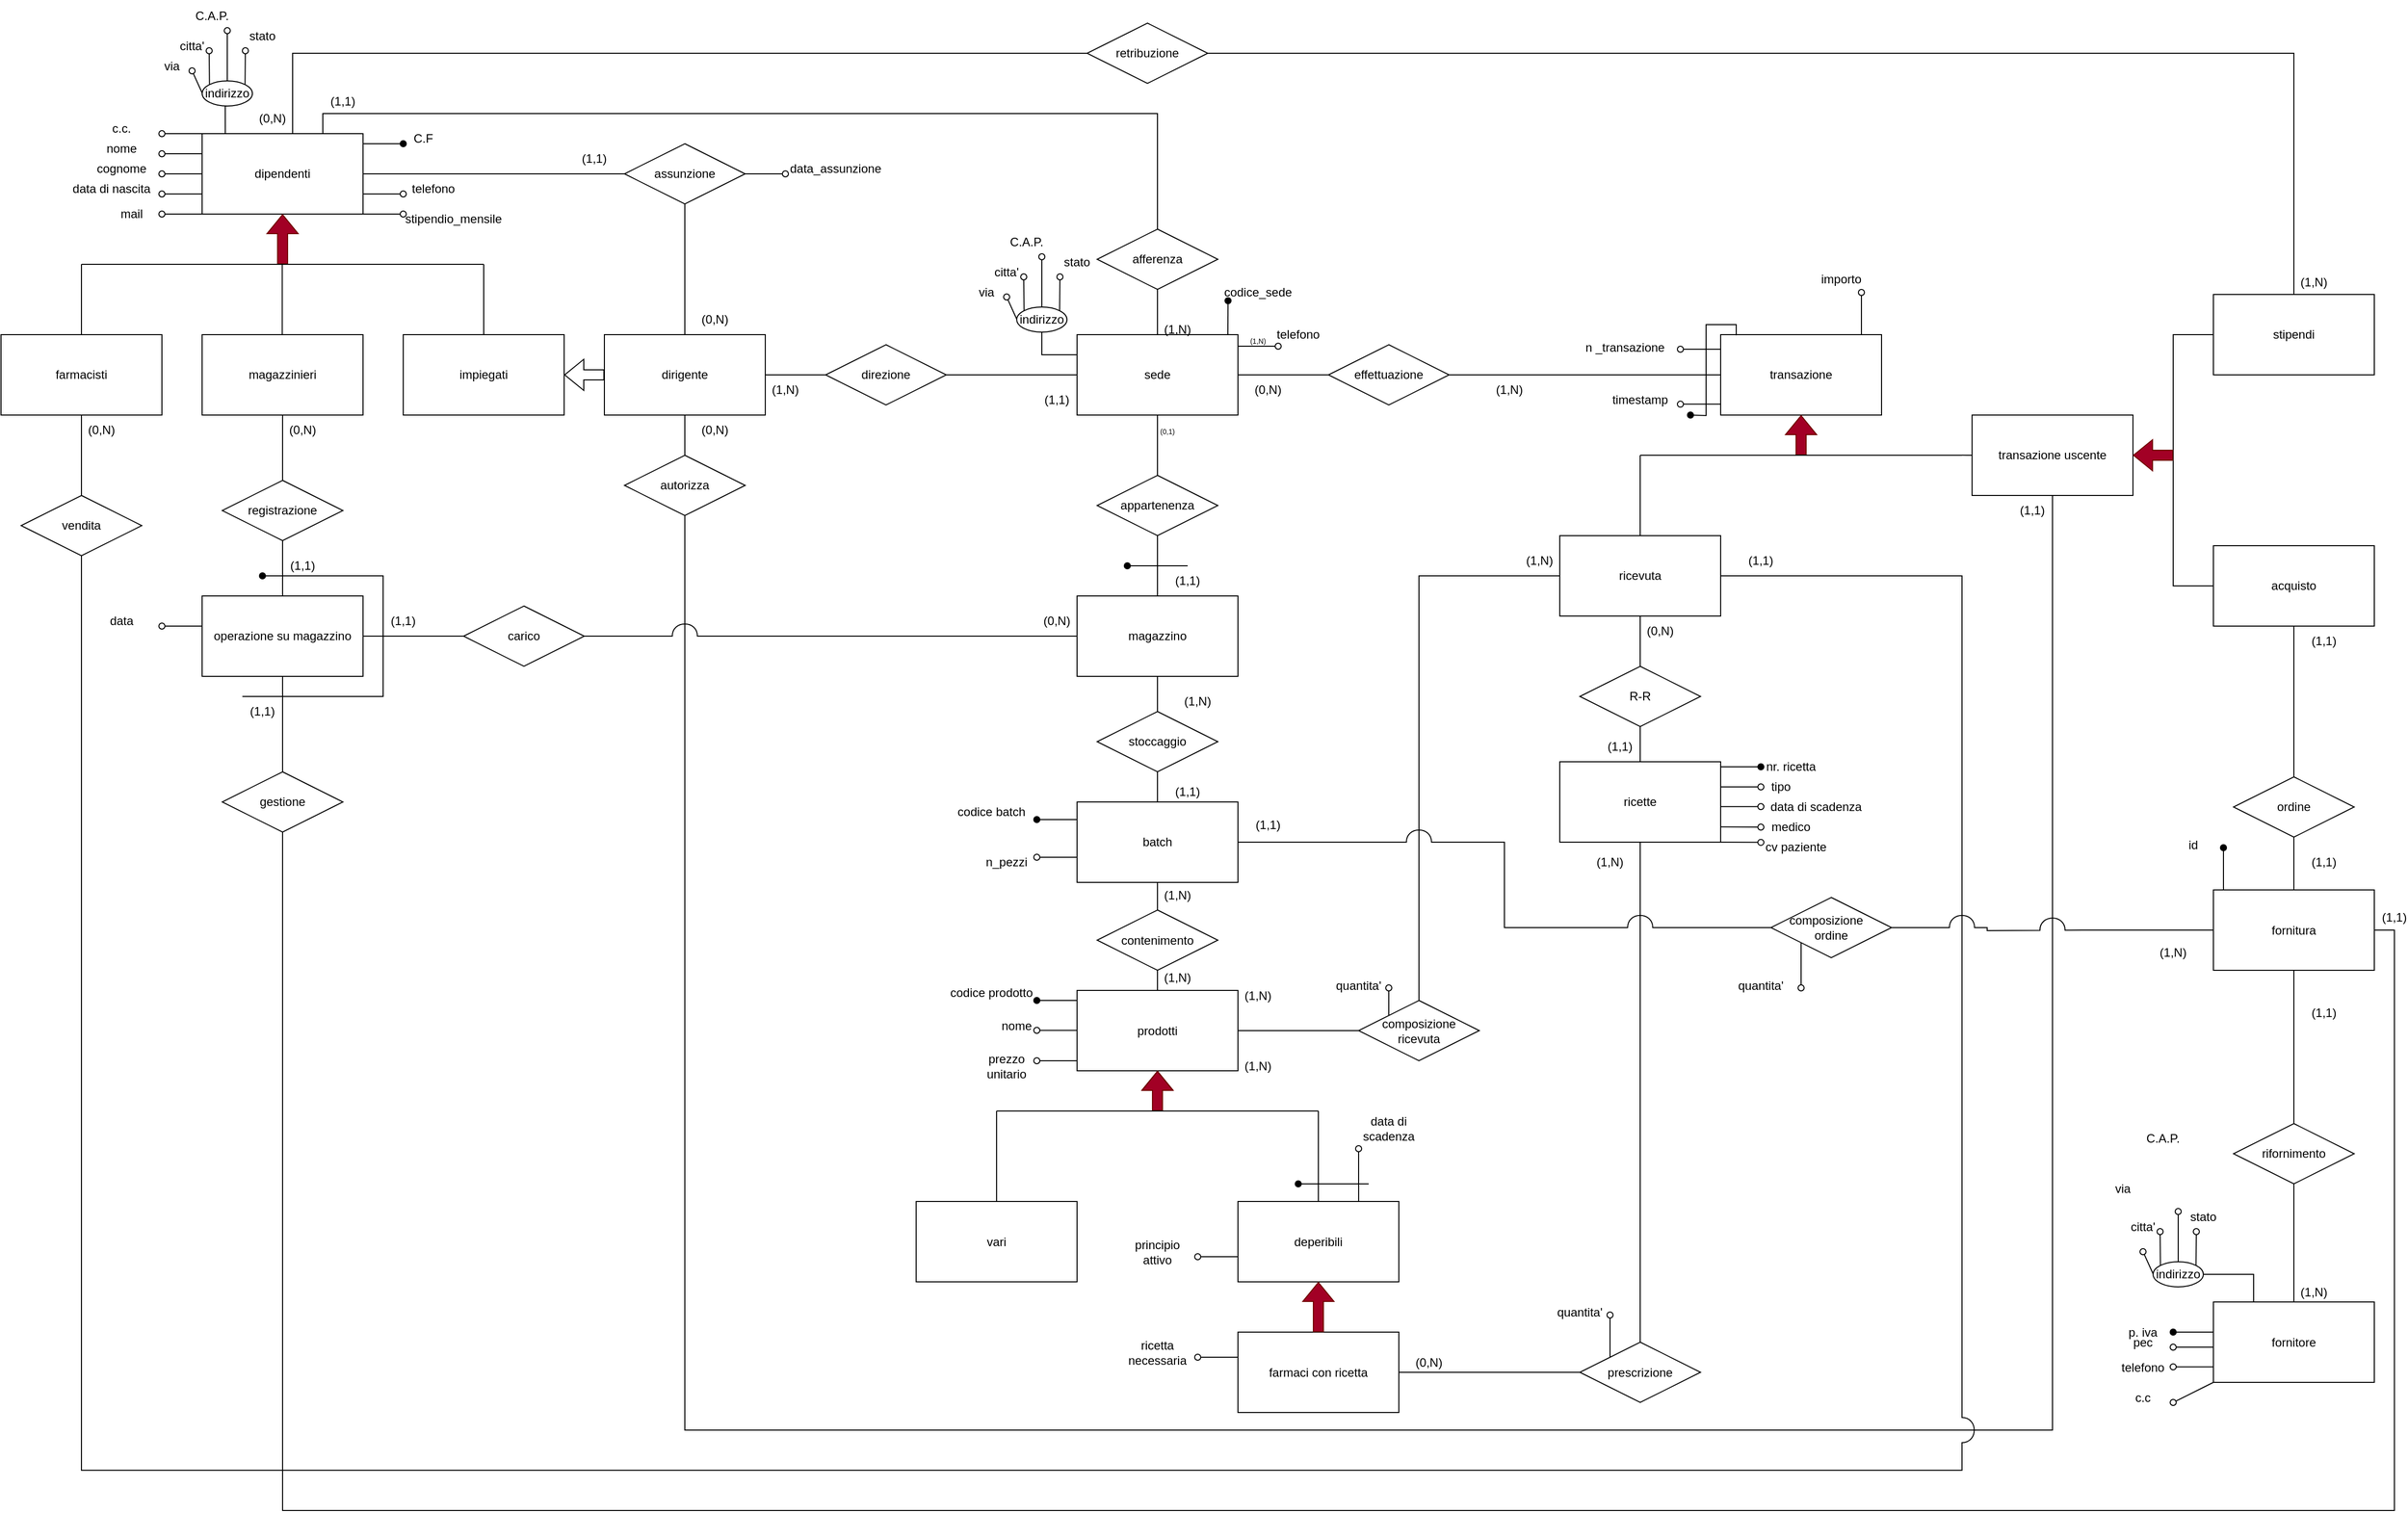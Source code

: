 <mxfile version="18.0.0" type="github">
  <diagram id="g37PVrqC7UkkJd-V3b6W" name="Page-1">
    <mxGraphModel dx="3555" dy="2703" grid="1" gridSize="10" guides="1" tooltips="1" connect="1" arrows="1" fold="1" page="1" pageScale="1" pageWidth="850" pageHeight="1100" math="0" shadow="0">
      <root>
        <mxCell id="0" />
        <mxCell id="1" parent="0" />
        <mxCell id="jZSy8k9Uf3yvj8wu4J5K-124" value="C.F" style="text;html=1;strokeColor=none;fillColor=none;align=center;verticalAlign=middle;whiteSpace=wrap;rounded=0;direction=west;" parent="1" vertex="1">
          <mxGeometry x="950" y="70" width="60" height="30" as="geometry" />
        </mxCell>
        <mxCell id="jZSy8k9Uf3yvj8wu4J5K-128" value="" style="endArrow=oval;html=1;rounded=0;exitX=0;exitY=0.25;exitDx=0;exitDy=0;endFill=1;" parent="1" edge="1">
          <mxGeometry width="50" height="50" relative="1" as="geometry">
            <mxPoint x="920" y="90.0" as="sourcePoint" />
            <mxPoint x="960" y="90.0" as="targetPoint" />
          </mxGeometry>
        </mxCell>
        <mxCell id="jZSy8k9Uf3yvj8wu4J5K-12" value="transazione" style="whiteSpace=wrap;html=1;align=center;" parent="1" vertex="1">
          <mxGeometry x="2270" y="280" width="160" height="80" as="geometry" />
        </mxCell>
        <mxCell id="MBOUWFR5yHpP2ibVQKA5-11" style="edgeStyle=orthogonalEdgeStyle;rounded=0;orthogonalLoop=1;jettySize=auto;html=1;exitX=0.5;exitY=1;exitDx=0;exitDy=0;entryX=0.5;entryY=0;entryDx=0;entryDy=0;endArrow=none;endFill=0;" parent="1" source="jZSy8k9Uf3yvj8wu4J5K-13" target="MBOUWFR5yHpP2ibVQKA5-10" edge="1">
          <mxGeometry relative="1" as="geometry" />
        </mxCell>
        <mxCell id="jZSy8k9Uf3yvj8wu4J5K-13" value="ricevuta" style="whiteSpace=wrap;html=1;align=center;" parent="1" vertex="1">
          <mxGeometry x="2110" y="480" width="160" height="80" as="geometry" />
        </mxCell>
        <mxCell id="jZSy8k9Uf3yvj8wu4J5K-211" style="edgeStyle=elbowEdgeStyle;rounded=0;orthogonalLoop=1;jettySize=auto;html=1;exitX=0;exitY=0.5;exitDx=0;exitDy=0;shadow=0;labelBackgroundColor=#000000;endArrow=none;endFill=0;" parent="1" source="jZSy8k9Uf3yvj8wu4J5K-14" edge="1">
          <mxGeometry relative="1" as="geometry">
            <mxPoint x="2510" y="399.833" as="targetPoint" />
          </mxGeometry>
        </mxCell>
        <mxCell id="MBOUWFR5yHpP2ibVQKA5-47" style="edgeStyle=orthogonalEdgeStyle;rounded=0;orthogonalLoop=1;jettySize=auto;html=1;exitX=0.5;exitY=1;exitDx=0;exitDy=0;endArrow=none;endFill=0;entryX=0.5;entryY=1;entryDx=0;entryDy=0;jumpStyle=arc;jumpSize=25;" parent="1" source="jZSy8k9Uf3yvj8wu4J5K-14" target="jZSy8k9Uf3yvj8wu4J5K-194" edge="1">
          <mxGeometry relative="1" as="geometry">
            <mxPoint x="1240" y="1010" as="targetPoint" />
            <Array as="points">
              <mxPoint x="2600" y="1370" />
              <mxPoint x="1240" y="1370" />
            </Array>
          </mxGeometry>
        </mxCell>
        <mxCell id="jZSy8k9Uf3yvj8wu4J5K-14" value="transazione uscente" style="whiteSpace=wrap;html=1;align=center;" parent="1" vertex="1">
          <mxGeometry x="2520" y="360" width="160" height="80" as="geometry" />
        </mxCell>
        <mxCell id="jZSy8k9Uf3yvj8wu4J5K-21" value="" style="endArrow=oval;html=1;rounded=0;exitX=0;exitY=0.25;exitDx=0;exitDy=0;endFill=0;" parent="1" edge="1">
          <mxGeometry width="50" height="50" relative="1" as="geometry">
            <mxPoint x="2270" y="294.5" as="sourcePoint" />
            <mxPoint x="2230" y="294.5" as="targetPoint" />
          </mxGeometry>
        </mxCell>
        <mxCell id="jZSy8k9Uf3yvj8wu4J5K-22" value="" style="endArrow=oval;html=1;rounded=0;exitX=0;exitY=0.25;exitDx=0;exitDy=0;endFill=0;" parent="1" edge="1">
          <mxGeometry width="50" height="50" relative="1" as="geometry">
            <mxPoint x="2270" y="349.17" as="sourcePoint" />
            <mxPoint x="2230" y="349.17" as="targetPoint" />
          </mxGeometry>
        </mxCell>
        <mxCell id="jZSy8k9Uf3yvj8wu4J5K-25" value="timestamp" style="text;html=1;strokeColor=none;fillColor=none;align=center;verticalAlign=middle;whiteSpace=wrap;rounded=0;" parent="1" vertex="1">
          <mxGeometry x="2160" y="330" width="60" height="30" as="geometry" />
        </mxCell>
        <mxCell id="jZSy8k9Uf3yvj8wu4J5K-41" value="" style="shape=flexArrow;endArrow=classic;html=1;rounded=0;entryX=0.5;entryY=1;entryDx=0;entryDy=0;fillColor=#a20025;strokeColor=#6F0000;" parent="1" target="jZSy8k9Uf3yvj8wu4J5K-12" edge="1">
          <mxGeometry width="50" height="50" relative="1" as="geometry">
            <mxPoint x="2350" y="400" as="sourcePoint" />
            <mxPoint x="2250" y="390" as="targetPoint" />
          </mxGeometry>
        </mxCell>
        <mxCell id="jZSy8k9Uf3yvj8wu4J5K-43" value="" style="endArrow=none;html=1;rounded=0;exitX=0.5;exitY=0;exitDx=0;exitDy=0;" parent="1" source="jZSy8k9Uf3yvj8wu4J5K-13" edge="1">
          <mxGeometry width="50" height="50" relative="1" as="geometry">
            <mxPoint x="2200" y="435" as="sourcePoint" />
            <mxPoint x="2190" y="400" as="targetPoint" />
          </mxGeometry>
        </mxCell>
        <mxCell id="jZSy8k9Uf3yvj8wu4J5K-54" value="prodotti" style="whiteSpace=wrap;html=1;align=center;" parent="1" vertex="1">
          <mxGeometry x="1630" y="932.5" width="160" height="80" as="geometry" />
        </mxCell>
        <mxCell id="jZSy8k9Uf3yvj8wu4J5K-55" value="farmaci con ricetta" style="whiteSpace=wrap;html=1;align=center;" parent="1" vertex="1">
          <mxGeometry x="1790" y="1272.5" width="160" height="80" as="geometry" />
        </mxCell>
        <mxCell id="MBOUWFR5yHpP2ibVQKA5-8" style="edgeStyle=orthogonalEdgeStyle;rounded=0;orthogonalLoop=1;jettySize=auto;html=1;exitX=0.5;exitY=0;exitDx=0;exitDy=0;endArrow=none;endFill=0;" parent="1" source="jZSy8k9Uf3yvj8wu4J5K-58" edge="1">
          <mxGeometry relative="1" as="geometry">
            <mxPoint x="1870" y="1052.5" as="targetPoint" />
          </mxGeometry>
        </mxCell>
        <mxCell id="jZSy8k9Uf3yvj8wu4J5K-58" value="deperibili" style="whiteSpace=wrap;html=1;align=center;" parent="1" vertex="1">
          <mxGeometry x="1790" y="1142.5" width="160" height="80" as="geometry" />
        </mxCell>
        <mxCell id="MBOUWFR5yHpP2ibVQKA5-9" style="edgeStyle=orthogonalEdgeStyle;rounded=0;orthogonalLoop=1;jettySize=auto;html=1;exitX=0.5;exitY=0;exitDx=0;exitDy=0;endArrow=none;endFill=0;" parent="1" source="jZSy8k9Uf3yvj8wu4J5K-59" edge="1">
          <mxGeometry relative="1" as="geometry">
            <mxPoint x="1550" y="1052.5" as="targetPoint" />
          </mxGeometry>
        </mxCell>
        <mxCell id="jZSy8k9Uf3yvj8wu4J5K-59" value="vari" style="whiteSpace=wrap;html=1;align=center;" parent="1" vertex="1">
          <mxGeometry x="1470" y="1142.5" width="160" height="80" as="geometry" />
        </mxCell>
        <mxCell id="jZSy8k9Uf3yvj8wu4J5K-65" value="data di scadenza" style="text;html=1;strokeColor=none;fillColor=none;align=center;verticalAlign=middle;whiteSpace=wrap;rounded=0;" parent="1" vertex="1">
          <mxGeometry x="1910" y="1055" width="60" height="30" as="geometry" />
        </mxCell>
        <mxCell id="jZSy8k9Uf3yvj8wu4J5K-71" value="" style="endArrow=oval;html=1;rounded=0;exitX=0;exitY=0.25;exitDx=0;exitDy=0;endFill=0;" parent="1" edge="1">
          <mxGeometry width="50" height="50" relative="1" as="geometry">
            <mxPoint x="1630" y="972.26" as="sourcePoint" />
            <mxPoint x="1590" y="972.26" as="targetPoint" />
          </mxGeometry>
        </mxCell>
        <mxCell id="jZSy8k9Uf3yvj8wu4J5K-72" value="" style="endArrow=oval;html=1;rounded=0;exitX=0;exitY=0.25;exitDx=0;exitDy=0;endFill=0;" parent="1" edge="1">
          <mxGeometry width="50" height="50" relative="1" as="geometry">
            <mxPoint x="1630" y="1002.5" as="sourcePoint" />
            <mxPoint x="1590" y="1002.5" as="targetPoint" />
          </mxGeometry>
        </mxCell>
        <mxCell id="jZSy8k9Uf3yvj8wu4J5K-73" value="codice prodotto" style="text;html=1;strokeColor=none;fillColor=none;align=center;verticalAlign=middle;whiteSpace=wrap;rounded=0;" parent="1" vertex="1">
          <mxGeometry x="1500" y="925" width="90" height="20" as="geometry" />
        </mxCell>
        <mxCell id="jZSy8k9Uf3yvj8wu4J5K-74" value="quantita&#39;" style="text;html=1;strokeColor=none;fillColor=none;align=center;verticalAlign=middle;whiteSpace=wrap;rounded=0;" parent="1" vertex="1">
          <mxGeometry x="1880" y="912.5" width="60" height="30" as="geometry" />
        </mxCell>
        <mxCell id="jZSy8k9Uf3yvj8wu4J5K-75" value="nome" style="text;html=1;strokeColor=none;fillColor=none;align=center;verticalAlign=middle;whiteSpace=wrap;rounded=0;" parent="1" vertex="1">
          <mxGeometry x="1540" y="952.5" width="60" height="30" as="geometry" />
        </mxCell>
        <mxCell id="jZSy8k9Uf3yvj8wu4J5K-76" value="prezzo unitario" style="text;html=1;strokeColor=none;fillColor=none;align=center;verticalAlign=middle;whiteSpace=wrap;rounded=0;" parent="1" vertex="1">
          <mxGeometry x="1530" y="992.5" width="60" height="30" as="geometry" />
        </mxCell>
        <mxCell id="jZSy8k9Uf3yvj8wu4J5K-78" value="" style="shape=flexArrow;endArrow=classic;html=1;rounded=0;entryX=0.5;entryY=1;entryDx=0;entryDy=0;shadow=0;labelBackgroundColor=#000000;fillColor=#a20025;strokeColor=#6F0000;" parent="1" edge="1">
          <mxGeometry width="50" height="50" relative="1" as="geometry">
            <mxPoint x="1710" y="1052.5" as="sourcePoint" />
            <mxPoint x="1710" y="1012.5" as="targetPoint" />
            <Array as="points">
              <mxPoint x="1710" y="1032.5" />
            </Array>
          </mxGeometry>
        </mxCell>
        <mxCell id="jZSy8k9Uf3yvj8wu4J5K-81" value="" style="endArrow=none;html=1;rounded=0;" parent="1" edge="1">
          <mxGeometry width="50" height="50" relative="1" as="geometry">
            <mxPoint x="1870" y="1052.5" as="sourcePoint" />
            <mxPoint x="1550" y="1052.5" as="targetPoint" />
          </mxGeometry>
        </mxCell>
        <mxCell id="jZSy8k9Uf3yvj8wu4J5K-82" value="" style="shape=flexArrow;endArrow=classic;html=1;rounded=0;entryX=0.5;entryY=1;entryDx=0;entryDy=0;shadow=0;labelBackgroundColor=#000000;fillColor=#a20025;strokeColor=#6F0000;" parent="1" target="jZSy8k9Uf3yvj8wu4J5K-58" edge="1">
          <mxGeometry width="50" height="50" relative="1" as="geometry">
            <mxPoint x="1870" y="1272.5" as="sourcePoint" />
            <mxPoint x="1860" y="1232.5" as="targetPoint" />
            <Array as="points" />
          </mxGeometry>
        </mxCell>
        <mxCell id="pQ_YXbvvkogFB3tShBqx-45" style="edgeStyle=orthogonalEdgeStyle;rounded=0;orthogonalLoop=1;jettySize=auto;html=1;exitX=1;exitY=0.5;exitDx=0;exitDy=0;entryX=0;entryY=0.5;entryDx=0;entryDy=0;fontSize=7;endArrow=none;endFill=0;" parent="1" source="jZSy8k9Uf3yvj8wu4J5K-83" target="pQ_YXbvvkogFB3tShBqx-43" edge="1">
          <mxGeometry relative="1" as="geometry" />
        </mxCell>
        <mxCell id="jZSy8k9Uf3yvj8wu4J5K-83" value="dipendenti" style="whiteSpace=wrap;html=1;align=center;" parent="1" vertex="1">
          <mxGeometry x="760" y="80" width="160" height="80" as="geometry" />
        </mxCell>
        <mxCell id="jZSy8k9Uf3yvj8wu4J5K-216" style="edgeStyle=elbowEdgeStyle;rounded=0;orthogonalLoop=1;jettySize=auto;html=1;exitX=0.5;exitY=1;exitDx=0;exitDy=0;entryX=0.5;entryY=0;entryDx=0;entryDy=0;shadow=0;labelBackgroundColor=#000000;endArrow=none;endFill=0;" parent="1" source="jZSy8k9Uf3yvj8wu4J5K-84" target="jZSy8k9Uf3yvj8wu4J5K-158" edge="1">
          <mxGeometry relative="1" as="geometry" />
        </mxCell>
        <mxCell id="jZSy8k9Uf3yvj8wu4J5K-84" value="farmacisti" style="whiteSpace=wrap;html=1;align=center;" parent="1" vertex="1">
          <mxGeometry x="560" y="280" width="160" height="80" as="geometry" />
        </mxCell>
        <mxCell id="jZSy8k9Uf3yvj8wu4J5K-195" style="edgeStyle=elbowEdgeStyle;rounded=0;orthogonalLoop=1;jettySize=auto;html=1;exitX=0.5;exitY=1;exitDx=0;exitDy=0;entryX=0.5;entryY=0;entryDx=0;entryDy=0;shadow=0;labelBackgroundColor=#000000;endArrow=none;endFill=0;" parent="1" source="jZSy8k9Uf3yvj8wu4J5K-150" target="jZSy8k9Uf3yvj8wu4J5K-194" edge="1">
          <mxGeometry relative="1" as="geometry" />
        </mxCell>
        <mxCell id="jZSy8k9Uf3yvj8wu4J5K-85" value="impiegati" style="whiteSpace=wrap;html=1;align=center;" parent="1" vertex="1">
          <mxGeometry x="960" y="280" width="160" height="80" as="geometry" />
        </mxCell>
        <mxCell id="jZSy8k9Uf3yvj8wu4J5K-106" value="" style="shape=flexArrow;endArrow=classic;html=1;rounded=0;entryX=0.5;entryY=1;entryDx=0;entryDy=0;fillColor=#a20025;strokeColor=#6F0000;" parent="1" target="jZSy8k9Uf3yvj8wu4J5K-83" edge="1">
          <mxGeometry width="50" height="50" relative="1" as="geometry">
            <mxPoint x="840" y="210.0" as="sourcePoint" />
            <mxPoint x="740" y="190" as="targetPoint" />
          </mxGeometry>
        </mxCell>
        <mxCell id="jZSy8k9Uf3yvj8wu4J5K-107" value="" style="endArrow=none;html=1;rounded=0;exitX=0.5;exitY=0;exitDx=0;exitDy=0;" parent="1" source="jZSy8k9Uf3yvj8wu4J5K-84" edge="1">
          <mxGeometry width="50" height="50" relative="1" as="geometry">
            <mxPoint x="690" y="240" as="sourcePoint" />
            <mxPoint x="640" y="210" as="targetPoint" />
          </mxGeometry>
        </mxCell>
        <mxCell id="jZSy8k9Uf3yvj8wu4J5K-108" value="" style="endArrow=none;html=1;rounded=0;exitX=0.5;exitY=0;exitDx=0;exitDy=0;" parent="1" source="jZSy8k9Uf3yvj8wu4J5K-85" edge="1">
          <mxGeometry width="50" height="50" relative="1" as="geometry">
            <mxPoint x="1000" y="240" as="sourcePoint" />
            <mxPoint x="1040" y="210" as="targetPoint" />
          </mxGeometry>
        </mxCell>
        <mxCell id="jZSy8k9Uf3yvj8wu4J5K-109" value="" style="endArrow=none;html=1;rounded=0;" parent="1" edge="1">
          <mxGeometry width="50" height="50" relative="1" as="geometry">
            <mxPoint x="1040" y="210" as="sourcePoint" />
            <mxPoint x="640" y="210" as="targetPoint" />
          </mxGeometry>
        </mxCell>
        <mxCell id="jZSy8k9Uf3yvj8wu4J5K-113" value="" style="endArrow=oval;html=1;rounded=0;exitX=0;exitY=0.25;exitDx=0;exitDy=0;endFill=0;" parent="1" edge="1">
          <mxGeometry width="50" height="50" relative="1" as="geometry">
            <mxPoint x="760" y="120.0" as="sourcePoint" />
            <mxPoint x="720" y="120.0" as="targetPoint" />
          </mxGeometry>
        </mxCell>
        <mxCell id="jZSy8k9Uf3yvj8wu4J5K-114" value="" style="endArrow=oval;html=1;rounded=0;exitX=0;exitY=0.25;exitDx=0;exitDy=0;endFill=0;" parent="1" edge="1">
          <mxGeometry width="50" height="50" relative="1" as="geometry">
            <mxPoint x="760" y="140" as="sourcePoint" />
            <mxPoint x="720" y="140" as="targetPoint" />
          </mxGeometry>
        </mxCell>
        <mxCell id="jZSy8k9Uf3yvj8wu4J5K-115" value="" style="endArrow=oval;html=1;rounded=0;exitX=0;exitY=0.25;exitDx=0;exitDy=0;endFill=0;" parent="1" edge="1">
          <mxGeometry width="50" height="50" relative="1" as="geometry">
            <mxPoint x="760" y="160" as="sourcePoint" />
            <mxPoint x="720" y="160" as="targetPoint" />
          </mxGeometry>
        </mxCell>
        <mxCell id="jZSy8k9Uf3yvj8wu4J5K-116" value="nome" style="text;html=1;strokeColor=none;fillColor=none;align=center;verticalAlign=middle;whiteSpace=wrap;rounded=0;" parent="1" vertex="1">
          <mxGeometry x="650" y="80" width="60" height="30" as="geometry" />
        </mxCell>
        <mxCell id="jZSy8k9Uf3yvj8wu4J5K-117" value="cognome" style="text;html=1;strokeColor=none;fillColor=none;align=center;verticalAlign=middle;whiteSpace=wrap;rounded=0;" parent="1" vertex="1">
          <mxGeometry x="650" y="100" width="60" height="30" as="geometry" />
        </mxCell>
        <mxCell id="jZSy8k9Uf3yvj8wu4J5K-118" value="data di nascita" style="text;html=1;strokeColor=none;fillColor=none;align=center;verticalAlign=middle;whiteSpace=wrap;rounded=0;" parent="1" vertex="1">
          <mxGeometry x="630" y="120" width="80" height="30" as="geometry" />
        </mxCell>
        <mxCell id="jZSy8k9Uf3yvj8wu4J5K-119" value="mail" style="text;html=1;strokeColor=none;fillColor=none;align=center;verticalAlign=middle;whiteSpace=wrap;rounded=0;" parent="1" vertex="1">
          <mxGeometry x="660" y="145" width="60" height="30" as="geometry" />
        </mxCell>
        <mxCell id="jZSy8k9Uf3yvj8wu4J5K-120" value="" style="endArrow=oval;html=1;rounded=0;exitX=0;exitY=0.25;exitDx=0;exitDy=0;endFill=0;" parent="1" edge="1">
          <mxGeometry width="50" height="50" relative="1" as="geometry">
            <mxPoint x="760" y="100.0" as="sourcePoint" />
            <mxPoint x="720" y="100.0" as="targetPoint" />
          </mxGeometry>
        </mxCell>
        <mxCell id="jZSy8k9Uf3yvj8wu4J5K-133" value="sede" style="whiteSpace=wrap;html=1;align=center;" parent="1" vertex="1">
          <mxGeometry x="1630" y="280" width="160" height="80" as="geometry" />
        </mxCell>
        <mxCell id="jZSy8k9Uf3yvj8wu4J5K-148" value="" style="endArrow=oval;html=1;rounded=0;exitX=0;exitY=0.25;exitDx=0;exitDy=0;endFill=0;" parent="1" edge="1">
          <mxGeometry width="50" height="50" relative="1" as="geometry">
            <mxPoint x="920" y="140" as="sourcePoint" />
            <mxPoint x="960" y="140" as="targetPoint" />
          </mxGeometry>
        </mxCell>
        <mxCell id="jZSy8k9Uf3yvj8wu4J5K-149" value="telefono" style="text;html=1;strokeColor=none;fillColor=none;align=center;verticalAlign=middle;whiteSpace=wrap;rounded=0;direction=west;" parent="1" vertex="1">
          <mxGeometry x="940" y="120" width="100" height="30" as="geometry" />
        </mxCell>
        <mxCell id="jZSy8k9Uf3yvj8wu4J5K-192" style="edgeStyle=elbowEdgeStyle;rounded=0;orthogonalLoop=1;jettySize=auto;html=1;exitX=1;exitY=0.5;exitDx=0;exitDy=0;entryX=0;entryY=0.5;entryDx=0;entryDy=0;shadow=0;labelBackgroundColor=#000000;endArrow=none;endFill=0;" parent="1" source="jZSy8k9Uf3yvj8wu4J5K-150" target="jZSy8k9Uf3yvj8wu4J5K-153" edge="1">
          <mxGeometry relative="1" as="geometry" />
        </mxCell>
        <mxCell id="jZSy8k9Uf3yvj8wu4J5K-200" value="" style="edgeStyle=elbowEdgeStyle;rounded=0;orthogonalLoop=1;jettySize=auto;html=1;shadow=0;labelBackgroundColor=#000000;endArrow=none;endFill=0;" parent="1" source="jZSy8k9Uf3yvj8wu4J5K-150" target="jZSy8k9Uf3yvj8wu4J5K-85" edge="1">
          <mxGeometry relative="1" as="geometry" />
        </mxCell>
        <mxCell id="jZSy8k9Uf3yvj8wu4J5K-150" value="dirigente" style="whiteSpace=wrap;html=1;align=center;" parent="1" vertex="1">
          <mxGeometry x="1160" y="280" width="160" height="80" as="geometry" />
        </mxCell>
        <mxCell id="jZSy8k9Uf3yvj8wu4J5K-154" style="edgeStyle=elbowEdgeStyle;rounded=0;orthogonalLoop=1;jettySize=auto;elbow=vertical;html=1;exitX=0.5;exitY=0;exitDx=0;exitDy=0;shadow=0;labelBackgroundColor=#000000;endArrow=none;endFill=0;" parent="1" source="jZSy8k9Uf3yvj8wu4J5K-152" target="jZSy8k9Uf3yvj8wu4J5K-83" edge="1">
          <mxGeometry relative="1" as="geometry">
            <Array as="points">
              <mxPoint x="880" y="60" />
              <mxPoint x="900" y="40" />
              <mxPoint x="1180" y="40" />
            </Array>
          </mxGeometry>
        </mxCell>
        <mxCell id="jZSy8k9Uf3yvj8wu4J5K-155" style="edgeStyle=elbowEdgeStyle;rounded=0;orthogonalLoop=1;jettySize=auto;elbow=vertical;html=1;exitX=0.5;exitY=1;exitDx=0;exitDy=0;entryX=0.5;entryY=0;entryDx=0;entryDy=0;shadow=0;labelBackgroundColor=#000000;endArrow=none;endFill=0;" parent="1" source="jZSy8k9Uf3yvj8wu4J5K-152" target="jZSy8k9Uf3yvj8wu4J5K-133" edge="1">
          <mxGeometry relative="1" as="geometry" />
        </mxCell>
        <mxCell id="jZSy8k9Uf3yvj8wu4J5K-152" value="afferenza" style="shape=rhombus;perimeter=rhombusPerimeter;whiteSpace=wrap;html=1;align=center;" parent="1" vertex="1">
          <mxGeometry x="1650" y="175" width="120" height="60" as="geometry" />
        </mxCell>
        <mxCell id="jZSy8k9Uf3yvj8wu4J5K-193" style="edgeStyle=elbowEdgeStyle;rounded=0;orthogonalLoop=1;jettySize=auto;html=1;exitX=1;exitY=0.5;exitDx=0;exitDy=0;entryX=0;entryY=0.5;entryDx=0;entryDy=0;shadow=0;labelBackgroundColor=#000000;endArrow=none;endFill=0;" parent="1" source="jZSy8k9Uf3yvj8wu4J5K-153" target="jZSy8k9Uf3yvj8wu4J5K-133" edge="1">
          <mxGeometry relative="1" as="geometry" />
        </mxCell>
        <mxCell id="jZSy8k9Uf3yvj8wu4J5K-153" value="direzione" style="shape=rhombus;perimeter=rhombusPerimeter;whiteSpace=wrap;html=1;align=center;" parent="1" vertex="1">
          <mxGeometry x="1380" y="290" width="120" height="60" as="geometry" />
        </mxCell>
        <mxCell id="MBOUWFR5yHpP2ibVQKA5-126" style="edgeStyle=orthogonalEdgeStyle;rounded=0;jumpStyle=arc;jumpSize=25;orthogonalLoop=1;jettySize=auto;html=1;exitX=0.5;exitY=1;exitDx=0;exitDy=0;entryX=1;entryY=0.5;entryDx=0;entryDy=0;endArrow=none;endFill=0;" parent="1" source="jZSy8k9Uf3yvj8wu4J5K-158" target="jZSy8k9Uf3yvj8wu4J5K-13" edge="1">
          <mxGeometry relative="1" as="geometry">
            <Array as="points">
              <mxPoint x="640" y="1410" />
              <mxPoint x="2510" y="1410" />
              <mxPoint x="2510" y="520" />
            </Array>
          </mxGeometry>
        </mxCell>
        <mxCell id="jZSy8k9Uf3yvj8wu4J5K-158" value="vendita" style="shape=rhombus;perimeter=rhombusPerimeter;whiteSpace=wrap;html=1;align=center;" parent="1" vertex="1">
          <mxGeometry x="580" y="440" width="120" height="60" as="geometry" />
        </mxCell>
        <mxCell id="MBOUWFR5yHpP2ibVQKA5-4" style="edgeStyle=orthogonalEdgeStyle;rounded=0;orthogonalLoop=1;jettySize=auto;html=1;entryX=0.5;entryY=1;entryDx=0;entryDy=0;endArrow=none;endFill=0;" parent="1" source="jZSy8k9Uf3yvj8wu4J5K-166" target="MBOUWFR5yHpP2ibVQKA5-2" edge="1">
          <mxGeometry relative="1" as="geometry" />
        </mxCell>
        <mxCell id="4f7llSYf8M2964etwW2G-8" style="edgeStyle=orthogonalEdgeStyle;rounded=0;orthogonalLoop=1;jettySize=auto;html=1;exitX=0.5;exitY=1;exitDx=0;exitDy=0;entryX=0.5;entryY=0;entryDx=0;entryDy=0;startArrow=none;startFill=0;endArrow=none;endFill=0;" parent="1" source="jZSy8k9Uf3yvj8wu4J5K-166" target="4f7llSYf8M2964etwW2G-7" edge="1">
          <mxGeometry relative="1" as="geometry" />
        </mxCell>
        <mxCell id="jZSy8k9Uf3yvj8wu4J5K-166" value="stoccaggio" style="shape=rhombus;perimeter=rhombusPerimeter;whiteSpace=wrap;html=1;align=center;" parent="1" vertex="1">
          <mxGeometry x="1650" y="655" width="120" height="60" as="geometry" />
        </mxCell>
        <mxCell id="jZSy8k9Uf3yvj8wu4J5K-171" value="magazzinieri" style="whiteSpace=wrap;html=1;align=center;" parent="1" vertex="1">
          <mxGeometry x="760" y="280" width="160" height="80" as="geometry" />
        </mxCell>
        <mxCell id="jZSy8k9Uf3yvj8wu4J5K-172" value="" style="endArrow=none;html=1;rounded=0;exitX=0.5;exitY=0;exitDx=0;exitDy=0;" parent="1" edge="1">
          <mxGeometry width="50" height="50" relative="1" as="geometry">
            <mxPoint x="839.66" y="280" as="sourcePoint" />
            <mxPoint x="839.66" y="210" as="targetPoint" />
          </mxGeometry>
        </mxCell>
        <mxCell id="jZSy8k9Uf3yvj8wu4J5K-175" style="edgeStyle=elbowEdgeStyle;rounded=0;orthogonalLoop=1;jettySize=auto;html=1;exitX=1;exitY=0.5;exitDx=0;exitDy=0;shadow=0;labelBackgroundColor=#000000;endArrow=none;endFill=0;" parent="1" source="jZSy8k9Uf3yvj8wu4J5K-174" target="jZSy8k9Uf3yvj8wu4J5K-12" edge="1">
          <mxGeometry relative="1" as="geometry" />
        </mxCell>
        <mxCell id="jZSy8k9Uf3yvj8wu4J5K-176" style="edgeStyle=elbowEdgeStyle;rounded=0;orthogonalLoop=1;jettySize=auto;html=1;exitX=0;exitY=0.5;exitDx=0;exitDy=0;entryX=1;entryY=0.5;entryDx=0;entryDy=0;shadow=0;labelBackgroundColor=#000000;endArrow=none;endFill=0;" parent="1" source="jZSy8k9Uf3yvj8wu4J5K-174" target="jZSy8k9Uf3yvj8wu4J5K-133" edge="1">
          <mxGeometry relative="1" as="geometry" />
        </mxCell>
        <mxCell id="jZSy8k9Uf3yvj8wu4J5K-174" value="effettuazione" style="shape=rhombus;perimeter=rhombusPerimeter;whiteSpace=wrap;html=1;align=center;" parent="1" vertex="1">
          <mxGeometry x="1880" y="290" width="120" height="60" as="geometry" />
        </mxCell>
        <mxCell id="jZSy8k9Uf3yvj8wu4J5K-180" value="" style="endArrow=none;html=1;rounded=0;" parent="1" edge="1">
          <mxGeometry width="50" height="50" relative="1" as="geometry">
            <mxPoint x="2510" y="400" as="sourcePoint" />
            <mxPoint x="2190" y="400" as="targetPoint" />
          </mxGeometry>
        </mxCell>
        <mxCell id="jZSy8k9Uf3yvj8wu4J5K-202" style="edgeStyle=elbowEdgeStyle;rounded=0;orthogonalLoop=1;jettySize=auto;html=1;exitX=0;exitY=0.5;exitDx=0;exitDy=0;shadow=0;labelBackgroundColor=#000000;endArrow=none;endFill=0;" parent="1" source="jZSy8k9Uf3yvj8wu4J5K-181" target="jZSy8k9Uf3yvj8wu4J5K-182" edge="1">
          <mxGeometry relative="1" as="geometry">
            <mxPoint x="2680" y="535" as="targetPoint" />
            <Array as="points">
              <mxPoint x="2720" y="385" />
            </Array>
          </mxGeometry>
        </mxCell>
        <mxCell id="jZSy8k9Uf3yvj8wu4J5K-181" value="stipendi" style="whiteSpace=wrap;html=1;align=center;" parent="1" vertex="1">
          <mxGeometry x="2760" y="240" width="160" height="80" as="geometry" />
        </mxCell>
        <mxCell id="jZSy8k9Uf3yvj8wu4J5K-209" style="edgeStyle=elbowEdgeStyle;rounded=0;orthogonalLoop=1;jettySize=auto;html=1;exitX=0.5;exitY=1;exitDx=0;exitDy=0;entryX=0.5;entryY=0;entryDx=0;entryDy=0;shadow=0;labelBackgroundColor=#000000;endArrow=none;endFill=0;" parent="1" source="jZSy8k9Uf3yvj8wu4J5K-182" target="jZSy8k9Uf3yvj8wu4J5K-207" edge="1">
          <mxGeometry relative="1" as="geometry" />
        </mxCell>
        <mxCell id="jZSy8k9Uf3yvj8wu4J5K-182" value="acquisto" style="whiteSpace=wrap;html=1;align=center;" parent="1" vertex="1">
          <mxGeometry x="2760" y="490" width="160" height="80" as="geometry" />
        </mxCell>
        <mxCell id="jZSy8k9Uf3yvj8wu4J5K-191" value="" style="shape=flexArrow;endArrow=classic;html=1;rounded=0;shadow=0;labelBackgroundColor=#000000;entryX=1;entryY=0.5;entryDx=0;entryDy=0;exitX=0;exitY=0.5;exitDx=0;exitDy=0;fillColor=default;" parent="1" source="jZSy8k9Uf3yvj8wu4J5K-150" target="jZSy8k9Uf3yvj8wu4J5K-85" edge="1">
          <mxGeometry width="50" height="50" relative="1" as="geometry">
            <mxPoint x="1140" y="410" as="sourcePoint" />
            <mxPoint x="840" y="310" as="targetPoint" />
          </mxGeometry>
        </mxCell>
        <mxCell id="jZSy8k9Uf3yvj8wu4J5K-194" value="autorizza" style="shape=rhombus;perimeter=rhombusPerimeter;whiteSpace=wrap;html=1;align=center;" parent="1" vertex="1">
          <mxGeometry x="1180" y="400" width="120" height="60" as="geometry" />
        </mxCell>
        <mxCell id="jZSy8k9Uf3yvj8wu4J5K-201" value="" style="shape=flexArrow;endArrow=classic;html=1;rounded=0;shadow=0;labelBackgroundColor=#000000;entryX=1;entryY=0.5;entryDx=0;entryDy=0;exitX=0;exitY=0.5;exitDx=0;exitDy=0;fillColor=#a20025;strokeColor=#6F0000;" parent="1" edge="1">
          <mxGeometry width="50" height="50" relative="1" as="geometry">
            <mxPoint x="2720" y="400" as="sourcePoint" />
            <mxPoint x="2680" y="400" as="targetPoint" />
          </mxGeometry>
        </mxCell>
        <mxCell id="jZSy8k9Uf3yvj8wu4J5K-205" style="edgeStyle=elbowEdgeStyle;rounded=0;orthogonalLoop=1;jettySize=auto;html=1;exitX=0;exitY=0.5;exitDx=0;exitDy=0;entryX=0.5;entryY=0;entryDx=0;entryDy=0;shadow=0;labelBackgroundColor=#000000;endArrow=none;endFill=0;" parent="1" source="jZSy8k9Uf3yvj8wu4J5K-204" target="jZSy8k9Uf3yvj8wu4J5K-83" edge="1">
          <mxGeometry relative="1" as="geometry">
            <Array as="points">
              <mxPoint x="850" y="-30" />
            </Array>
          </mxGeometry>
        </mxCell>
        <mxCell id="jZSy8k9Uf3yvj8wu4J5K-213" style="edgeStyle=elbowEdgeStyle;rounded=0;orthogonalLoop=1;jettySize=auto;html=1;exitX=1;exitY=0.5;exitDx=0;exitDy=0;entryX=0.5;entryY=0;entryDx=0;entryDy=0;shadow=0;labelBackgroundColor=#000000;endArrow=none;endFill=0;" parent="1" source="jZSy8k9Uf3yvj8wu4J5K-204" target="jZSy8k9Uf3yvj8wu4J5K-181" edge="1">
          <mxGeometry relative="1" as="geometry">
            <Array as="points">
              <mxPoint x="2840" y="110" />
            </Array>
          </mxGeometry>
        </mxCell>
        <mxCell id="jZSy8k9Uf3yvj8wu4J5K-204" value="retribuzione" style="shape=rhombus;perimeter=rhombusPerimeter;whiteSpace=wrap;html=1;align=center;" parent="1" vertex="1">
          <mxGeometry x="1640" y="-30" width="120" height="60" as="geometry" />
        </mxCell>
        <mxCell id="MBOUWFR5yHpP2ibVQKA5-69" style="edgeStyle=orthogonalEdgeStyle;rounded=0;orthogonalLoop=1;jettySize=auto;html=1;exitX=0.5;exitY=1;exitDx=0;exitDy=0;entryX=0.5;entryY=0;entryDx=0;entryDy=0;endArrow=none;endFill=0;" parent="1" source="jZSy8k9Uf3yvj8wu4J5K-207" target="jZSy8k9Uf3yvj8wu4J5K-208" edge="1">
          <mxGeometry relative="1" as="geometry" />
        </mxCell>
        <mxCell id="jZSy8k9Uf3yvj8wu4J5K-207" value="ordine" style="shape=rhombus;perimeter=rhombusPerimeter;whiteSpace=wrap;html=1;align=center;" parent="1" vertex="1">
          <mxGeometry x="2780" y="720" width="120" height="60" as="geometry" />
        </mxCell>
        <mxCell id="MBOUWFR5yHpP2ibVQKA5-36" style="edgeStyle=orthogonalEdgeStyle;rounded=0;orthogonalLoop=1;jettySize=auto;html=1;exitX=0.5;exitY=1;exitDx=0;exitDy=0;entryX=0.5;entryY=0;entryDx=0;entryDy=0;endArrow=none;endFill=0;" parent="1" source="jZSy8k9Uf3yvj8wu4J5K-208" target="MBOUWFR5yHpP2ibVQKA5-21" edge="1">
          <mxGeometry relative="1" as="geometry" />
        </mxCell>
        <mxCell id="MBOUWFR5yHpP2ibVQKA5-71" style="edgeStyle=orthogonalEdgeStyle;rounded=0;orthogonalLoop=1;jettySize=auto;html=1;exitX=1;exitY=0.5;exitDx=0;exitDy=0;entryX=0.5;entryY=1;entryDx=0;entryDy=0;endArrow=none;endFill=0;" parent="1" source="jZSy8k9Uf3yvj8wu4J5K-208" target="MBOUWFR5yHpP2ibVQKA5-55" edge="1">
          <mxGeometry relative="1" as="geometry">
            <Array as="points">
              <mxPoint x="2940" y="873" />
              <mxPoint x="2940" y="1450" />
              <mxPoint x="840" y="1450" />
            </Array>
          </mxGeometry>
        </mxCell>
        <mxCell id="MBOUWFR5yHpP2ibVQKA5-93" style="edgeStyle=orthogonalEdgeStyle;rounded=0;jumpStyle=none;jumpSize=25;orthogonalLoop=1;jettySize=auto;html=1;exitX=0;exitY=0.5;exitDx=0;exitDy=0;endArrow=none;endFill=0;" parent="1" source="jZSy8k9Uf3yvj8wu4J5K-208" edge="1">
          <mxGeometry relative="1" as="geometry">
            <mxPoint x="2630" y="872.5" as="targetPoint" />
          </mxGeometry>
        </mxCell>
        <mxCell id="jZSy8k9Uf3yvj8wu4J5K-208" value="fornitura" style="whiteSpace=wrap;html=1;align=center;" parent="1" vertex="1">
          <mxGeometry x="2760" y="832.5" width="160" height="80" as="geometry" />
        </mxCell>
        <mxCell id="MBOUWFR5yHpP2ibVQKA5-7" style="edgeStyle=orthogonalEdgeStyle;rounded=0;orthogonalLoop=1;jettySize=auto;html=1;exitX=0.5;exitY=0;exitDx=0;exitDy=0;entryX=0;entryY=0.5;entryDx=0;entryDy=0;endArrow=none;endFill=0;" parent="1" source="jZSy8k9Uf3yvj8wu4J5K-218" target="jZSy8k9Uf3yvj8wu4J5K-13" edge="1">
          <mxGeometry relative="1" as="geometry" />
        </mxCell>
        <mxCell id="4f7llSYf8M2964etwW2G-19" style="edgeStyle=orthogonalEdgeStyle;rounded=0;orthogonalLoop=1;jettySize=auto;html=1;entryX=1;entryY=0.5;entryDx=0;entryDy=0;startArrow=none;startFill=0;endArrow=none;endFill=0;" parent="1" source="jZSy8k9Uf3yvj8wu4J5K-218" target="jZSy8k9Uf3yvj8wu4J5K-54" edge="1">
          <mxGeometry relative="1" as="geometry" />
        </mxCell>
        <mxCell id="jZSy8k9Uf3yvj8wu4J5K-218" value="composizione ricevuta" style="shape=rhombus;perimeter=rhombusPerimeter;whiteSpace=wrap;html=1;align=center;" parent="1" vertex="1">
          <mxGeometry x="1910" y="942.5" width="120" height="60" as="geometry" />
        </mxCell>
        <mxCell id="jZSy8k9Uf3yvj8wu4J5K-221" value="" style="endArrow=oval;html=1;rounded=0;exitX=0;exitY=0;exitDx=0;exitDy=0;endFill=0;" parent="1" source="jZSy8k9Uf3yvj8wu4J5K-218" edge="1">
          <mxGeometry width="50" height="50" relative="1" as="geometry">
            <mxPoint x="1940" y="727.5" as="sourcePoint" />
            <mxPoint x="1940" y="930" as="targetPoint" />
          </mxGeometry>
        </mxCell>
        <mxCell id="jZSy8k9Uf3yvj8wu4J5K-223" value="id" style="text;html=1;strokeColor=none;fillColor=none;align=center;verticalAlign=middle;whiteSpace=wrap;rounded=0;" parent="1" vertex="1">
          <mxGeometry x="2710" y="772.5" width="60" height="30" as="geometry" />
        </mxCell>
        <mxCell id="jZSy8k9Uf3yvj8wu4J5K-224" value="" style="endArrow=oval;html=1;rounded=0;exitX=0;exitY=0;exitDx=0;exitDy=0;endFill=1;" parent="1" edge="1">
          <mxGeometry width="50" height="50" relative="1" as="geometry">
            <mxPoint x="2770" y="832.5" as="sourcePoint" />
            <mxPoint x="2770" y="790.5" as="targetPoint" />
          </mxGeometry>
        </mxCell>
        <mxCell id="jZSy8k9Uf3yvj8wu4J5K-225" value="importo" style="text;html=1;strokeColor=none;fillColor=none;align=center;verticalAlign=middle;whiteSpace=wrap;rounded=0;" parent="1" vertex="1">
          <mxGeometry x="2360" y="210" width="60" height="30" as="geometry" />
        </mxCell>
        <mxCell id="jZSy8k9Uf3yvj8wu4J5K-227" value="n _transazione" style="text;html=1;strokeColor=none;fillColor=none;align=center;verticalAlign=middle;whiteSpace=wrap;rounded=0;" parent="1" vertex="1">
          <mxGeometry x="2130" y="277.5" width="90" height="30" as="geometry" />
        </mxCell>
        <mxCell id="jZSy8k9Uf3yvj8wu4J5K-229" value="" style="endArrow=oval;html=1;rounded=0;shadow=0;labelBackgroundColor=#000000;endFill=1;exitX=0.097;exitY=0.008;exitDx=0;exitDy=0;exitPerimeter=0;edgeStyle=orthogonalEdgeStyle;" parent="1" source="jZSy8k9Uf3yvj8wu4J5K-12" edge="1">
          <mxGeometry relative="1" as="geometry">
            <mxPoint x="2020" y="440" as="sourcePoint" />
            <mxPoint x="2240" y="360" as="targetPoint" />
          </mxGeometry>
        </mxCell>
        <mxCell id="jZSy8k9Uf3yvj8wu4J5K-232" value="nr. ricetta" style="text;html=1;strokeColor=none;fillColor=none;align=center;verticalAlign=middle;whiteSpace=wrap;rounded=0;" parent="1" vertex="1">
          <mxGeometry x="2310" y="695" width="60" height="30" as="geometry" />
        </mxCell>
        <mxCell id="jZSy8k9Uf3yvj8wu4J5K-242" value="" style="endArrow=oval;html=1;rounded=0;exitX=0;exitY=0;exitDx=0;exitDy=0;endFill=0;" parent="1" edge="1">
          <mxGeometry width="50" height="50" relative="1" as="geometry">
            <mxPoint x="2410" y="280" as="sourcePoint" />
            <mxPoint x="2410" y="238" as="targetPoint" />
          </mxGeometry>
        </mxCell>
        <mxCell id="pQ_YXbvvkogFB3tShBqx-12" style="edgeStyle=orthogonalEdgeStyle;rounded=0;orthogonalLoop=1;jettySize=auto;html=1;exitX=0.5;exitY=1;exitDx=0;exitDy=0;entryX=0.144;entryY=0;entryDx=0;entryDy=0;entryPerimeter=0;endArrow=none;endFill=0;" parent="1" source="pQ_YXbvvkogFB3tShBqx-1" target="jZSy8k9Uf3yvj8wu4J5K-83" edge="1">
          <mxGeometry relative="1" as="geometry" />
        </mxCell>
        <mxCell id="pQ_YXbvvkogFB3tShBqx-1" value="indirizzo" style="ellipse;whiteSpace=wrap;html=1;align=center;" parent="1" vertex="1">
          <mxGeometry x="760" y="27.5" width="50" height="25" as="geometry" />
        </mxCell>
        <mxCell id="pQ_YXbvvkogFB3tShBqx-2" value="" style="endArrow=oval;html=1;rounded=0;exitX=1;exitY=0;exitDx=0;exitDy=0;endFill=0;" parent="1" source="pQ_YXbvvkogFB3tShBqx-1" edge="1">
          <mxGeometry width="50" height="50" relative="1" as="geometry">
            <mxPoint x="750" y="-42.5" as="sourcePoint" />
            <mxPoint x="803" y="-2.5" as="targetPoint" />
          </mxGeometry>
        </mxCell>
        <mxCell id="pQ_YXbvvkogFB3tShBqx-3" value="" style="endArrow=oval;html=1;rounded=0;exitX=0.5;exitY=0;exitDx=0;exitDy=0;endFill=0;" parent="1" source="pQ_YXbvvkogFB3tShBqx-1" edge="1">
          <mxGeometry width="50" height="50" relative="1" as="geometry">
            <mxPoint x="750" y="-22.5" as="sourcePoint" />
            <mxPoint x="785" y="-22.5" as="targetPoint" />
          </mxGeometry>
        </mxCell>
        <mxCell id="pQ_YXbvvkogFB3tShBqx-4" value="" style="endArrow=oval;html=1;rounded=0;exitX=0;exitY=0;exitDx=0;exitDy=0;endFill=0;" parent="1" source="pQ_YXbvvkogFB3tShBqx-1" edge="1">
          <mxGeometry width="50" height="50" relative="1" as="geometry">
            <mxPoint x="750" y="-2.5" as="sourcePoint" />
            <mxPoint x="767" y="-2.5" as="targetPoint" />
          </mxGeometry>
        </mxCell>
        <mxCell id="pQ_YXbvvkogFB3tShBqx-5" value="citta&#39;" style="text;html=1;strokeColor=none;fillColor=none;align=center;verticalAlign=middle;whiteSpace=wrap;rounded=0;" parent="1" vertex="1">
          <mxGeometry x="720" y="-22.5" width="60" height="30" as="geometry" />
        </mxCell>
        <mxCell id="pQ_YXbvvkogFB3tShBqx-6" value="stato" style="text;html=1;strokeColor=none;fillColor=none;align=center;verticalAlign=middle;whiteSpace=wrap;rounded=0;" parent="1" vertex="1">
          <mxGeometry x="790" y="-32.5" width="60" height="30" as="geometry" />
        </mxCell>
        <mxCell id="pQ_YXbvvkogFB3tShBqx-7" value="C.A.P." style="text;html=1;strokeColor=none;fillColor=none;align=center;verticalAlign=middle;whiteSpace=wrap;rounded=0;" parent="1" vertex="1">
          <mxGeometry x="730" y="-52.5" width="80" height="30" as="geometry" />
        </mxCell>
        <mxCell id="pQ_YXbvvkogFB3tShBqx-8" value="via" style="text;html=1;strokeColor=none;fillColor=none;align=center;verticalAlign=middle;whiteSpace=wrap;rounded=0;" parent="1" vertex="1">
          <mxGeometry x="700" y="-2.5" width="60" height="30" as="geometry" />
        </mxCell>
        <mxCell id="pQ_YXbvvkogFB3tShBqx-9" value="" style="endArrow=oval;html=1;rounded=0;exitX=0;exitY=0.25;exitDx=0;exitDy=0;endFill=0;" parent="1" edge="1">
          <mxGeometry width="50" height="50" relative="1" as="geometry">
            <mxPoint x="760" y="39.5" as="sourcePoint" />
            <mxPoint x="750" y="17.5" as="targetPoint" />
          </mxGeometry>
        </mxCell>
        <mxCell id="pQ_YXbvvkogFB3tShBqx-22" style="edgeStyle=orthogonalEdgeStyle;rounded=0;orthogonalLoop=1;jettySize=auto;html=1;exitX=0.5;exitY=1;exitDx=0;exitDy=0;entryX=0;entryY=0.25;entryDx=0;entryDy=0;endArrow=none;endFill=0;" parent="1" source="pQ_YXbvvkogFB3tShBqx-13" target="jZSy8k9Uf3yvj8wu4J5K-133" edge="1">
          <mxGeometry relative="1" as="geometry" />
        </mxCell>
        <mxCell id="pQ_YXbvvkogFB3tShBqx-13" value="indirizzo" style="ellipse;whiteSpace=wrap;html=1;align=center;" parent="1" vertex="1">
          <mxGeometry x="1570" y="252.5" width="50" height="25" as="geometry" />
        </mxCell>
        <mxCell id="pQ_YXbvvkogFB3tShBqx-14" value="" style="endArrow=oval;html=1;rounded=0;exitX=1;exitY=0;exitDx=0;exitDy=0;endFill=0;" parent="1" source="pQ_YXbvvkogFB3tShBqx-13" edge="1">
          <mxGeometry width="50" height="50" relative="1" as="geometry">
            <mxPoint x="1560" y="182.5" as="sourcePoint" />
            <mxPoint x="1613" y="222.5" as="targetPoint" />
          </mxGeometry>
        </mxCell>
        <mxCell id="pQ_YXbvvkogFB3tShBqx-15" value="" style="endArrow=oval;html=1;rounded=0;exitX=0.5;exitY=0;exitDx=0;exitDy=0;endFill=0;" parent="1" source="pQ_YXbvvkogFB3tShBqx-13" edge="1">
          <mxGeometry width="50" height="50" relative="1" as="geometry">
            <mxPoint x="1560" y="202.5" as="sourcePoint" />
            <mxPoint x="1595" y="202.5" as="targetPoint" />
          </mxGeometry>
        </mxCell>
        <mxCell id="pQ_YXbvvkogFB3tShBqx-16" value="" style="endArrow=oval;html=1;rounded=0;exitX=0;exitY=0;exitDx=0;exitDy=0;endFill=0;" parent="1" source="pQ_YXbvvkogFB3tShBqx-13" edge="1">
          <mxGeometry width="50" height="50" relative="1" as="geometry">
            <mxPoint x="1560" y="222.5" as="sourcePoint" />
            <mxPoint x="1577" y="222.5" as="targetPoint" />
          </mxGeometry>
        </mxCell>
        <mxCell id="pQ_YXbvvkogFB3tShBqx-17" value="citta&#39;" style="text;html=1;strokeColor=none;fillColor=none;align=center;verticalAlign=middle;whiteSpace=wrap;rounded=0;" parent="1" vertex="1">
          <mxGeometry x="1530" y="202.5" width="60" height="30" as="geometry" />
        </mxCell>
        <mxCell id="pQ_YXbvvkogFB3tShBqx-18" value="C.A.P." style="text;html=1;strokeColor=none;fillColor=none;align=center;verticalAlign=middle;whiteSpace=wrap;rounded=0;" parent="1" vertex="1">
          <mxGeometry x="1540" y="172.5" width="80" height="30" as="geometry" />
        </mxCell>
        <mxCell id="pQ_YXbvvkogFB3tShBqx-19" value="via" style="text;html=1;strokeColor=none;fillColor=none;align=center;verticalAlign=middle;whiteSpace=wrap;rounded=0;" parent="1" vertex="1">
          <mxGeometry x="1510" y="222.5" width="60" height="30" as="geometry" />
        </mxCell>
        <mxCell id="pQ_YXbvvkogFB3tShBqx-20" value="" style="endArrow=oval;html=1;rounded=0;exitX=0;exitY=0.25;exitDx=0;exitDy=0;endFill=0;" parent="1" edge="1">
          <mxGeometry width="50" height="50" relative="1" as="geometry">
            <mxPoint x="1570" y="264.5" as="sourcePoint" />
            <mxPoint x="1560" y="242.5" as="targetPoint" />
          </mxGeometry>
        </mxCell>
        <mxCell id="pQ_YXbvvkogFB3tShBqx-25" value="stato" style="text;html=1;strokeColor=none;fillColor=none;align=center;verticalAlign=middle;whiteSpace=wrap;rounded=0;" parent="1" vertex="1">
          <mxGeometry x="1600" y="192.5" width="60" height="30" as="geometry" />
        </mxCell>
        <mxCell id="pQ_YXbvvkogFB3tShBqx-26" value="" style="endArrow=oval;html=1;rounded=0;exitX=0;exitY=0.25;exitDx=0;exitDy=0;endFill=0;" parent="1" edge="1">
          <mxGeometry width="50" height="50" relative="1" as="geometry">
            <mxPoint x="1790" y="291.5" as="sourcePoint" />
            <mxPoint x="1830" y="291.5" as="targetPoint" />
          </mxGeometry>
        </mxCell>
        <mxCell id="pQ_YXbvvkogFB3tShBqx-27" value="telefono" style="text;html=1;strokeColor=none;fillColor=none;align=center;verticalAlign=middle;whiteSpace=wrap;rounded=0;" parent="1" vertex="1">
          <mxGeometry x="1820" y="265" width="60" height="30" as="geometry" />
        </mxCell>
        <mxCell id="pQ_YXbvvkogFB3tShBqx-29" value="&lt;font style=&quot;font-size: 7px&quot;&gt;(1,N)&lt;/font&gt;" style="text;html=1;strokeColor=none;fillColor=none;align=center;verticalAlign=middle;whiteSpace=wrap;rounded=0;" parent="1" vertex="1">
          <mxGeometry x="1800" y="280" width="20" height="10" as="geometry" />
        </mxCell>
        <mxCell id="pQ_YXbvvkogFB3tShBqx-35" value="&lt;font style=&quot;font-size: 7px&quot;&gt;(0,1)&lt;/font&gt;" style="text;html=1;strokeColor=none;fillColor=none;align=center;verticalAlign=middle;whiteSpace=wrap;rounded=0;" parent="1" vertex="1">
          <mxGeometry x="1710" y="370" width="20" height="10" as="geometry" />
        </mxCell>
        <mxCell id="pQ_YXbvvkogFB3tShBqx-44" style="edgeStyle=orthogonalEdgeStyle;rounded=0;orthogonalLoop=1;jettySize=auto;html=1;exitX=0.5;exitY=1;exitDx=0;exitDy=0;entryX=0.5;entryY=0;entryDx=0;entryDy=0;fontSize=7;endArrow=none;endFill=0;" parent="1" source="pQ_YXbvvkogFB3tShBqx-43" target="jZSy8k9Uf3yvj8wu4J5K-150" edge="1">
          <mxGeometry relative="1" as="geometry" />
        </mxCell>
        <mxCell id="pQ_YXbvvkogFB3tShBqx-43" value="&lt;font style=&quot;font-size: 12px&quot;&gt;assunzione&lt;/font&gt;" style="shape=rhombus;perimeter=rhombusPerimeter;whiteSpace=wrap;html=1;align=center;fontSize=7;" parent="1" vertex="1">
          <mxGeometry x="1180" y="90" width="120" height="60" as="geometry" />
        </mxCell>
        <mxCell id="pQ_YXbvvkogFB3tShBqx-50" value="data_assunzione" style="text;html=1;strokeColor=none;fillColor=none;align=center;verticalAlign=middle;whiteSpace=wrap;rounded=0;direction=west;" parent="1" vertex="1">
          <mxGeometry x="1360" y="100" width="60" height="30" as="geometry" />
        </mxCell>
        <mxCell id="pQ_YXbvvkogFB3tShBqx-51" value="" style="endArrow=oval;html=1;rounded=0;exitX=0;exitY=0.25;exitDx=0;exitDy=0;endFill=0;" parent="1" edge="1">
          <mxGeometry width="50" height="50" relative="1" as="geometry">
            <mxPoint x="1300" y="120.0" as="sourcePoint" />
            <mxPoint x="1340" y="120.0" as="targetPoint" />
          </mxGeometry>
        </mxCell>
        <mxCell id="pQ_YXbvvkogFB3tShBqx-58" value="principio attivo" style="text;html=1;strokeColor=none;fillColor=none;align=center;verticalAlign=middle;whiteSpace=wrap;rounded=0;" parent="1" vertex="1">
          <mxGeometry x="1680" y="1177.5" width="60" height="30" as="geometry" />
        </mxCell>
        <mxCell id="pQ_YXbvvkogFB3tShBqx-59" value="" style="endArrow=oval;html=1;rounded=0;exitX=0;exitY=0.25;exitDx=0;exitDy=0;endFill=0;" parent="1" edge="1">
          <mxGeometry width="50" height="50" relative="1" as="geometry">
            <mxPoint x="1790" y="1197.5" as="sourcePoint" />
            <mxPoint x="1750" y="1197.5" as="targetPoint" />
          </mxGeometry>
        </mxCell>
        <mxCell id="MBOUWFR5yHpP2ibVQKA5-5" style="edgeStyle=orthogonalEdgeStyle;rounded=0;orthogonalLoop=1;jettySize=auto;html=1;exitX=0.5;exitY=0;exitDx=0;exitDy=0;entryX=0.5;entryY=1;entryDx=0;entryDy=0;endArrow=none;endFill=0;" parent="1" source="MBOUWFR5yHpP2ibVQKA5-2" target="MBOUWFR5yHpP2ibVQKA5-3" edge="1">
          <mxGeometry relative="1" as="geometry" />
        </mxCell>
        <mxCell id="MBOUWFR5yHpP2ibVQKA5-2" value="magazzino" style="whiteSpace=wrap;html=1;align=center;" parent="1" vertex="1">
          <mxGeometry x="1630" y="540" width="160" height="80" as="geometry" />
        </mxCell>
        <mxCell id="MBOUWFR5yHpP2ibVQKA5-6" style="edgeStyle=orthogonalEdgeStyle;rounded=0;orthogonalLoop=1;jettySize=auto;html=1;exitX=0.5;exitY=0;exitDx=0;exitDy=0;entryX=0.5;entryY=1;entryDx=0;entryDy=0;endArrow=none;endFill=0;" parent="1" source="MBOUWFR5yHpP2ibVQKA5-3" target="jZSy8k9Uf3yvj8wu4J5K-133" edge="1">
          <mxGeometry relative="1" as="geometry" />
        </mxCell>
        <mxCell id="MBOUWFR5yHpP2ibVQKA5-3" value="appartenenza" style="shape=rhombus;perimeter=rhombusPerimeter;whiteSpace=wrap;html=1;align=center;" parent="1" vertex="1">
          <mxGeometry x="1650" y="420" width="120" height="60" as="geometry" />
        </mxCell>
        <mxCell id="MBOUWFR5yHpP2ibVQKA5-14" style="edgeStyle=orthogonalEdgeStyle;rounded=0;orthogonalLoop=1;jettySize=auto;html=1;exitX=0.5;exitY=1;exitDx=0;exitDy=0;entryX=0.5;entryY=0;entryDx=0;entryDy=0;endArrow=none;endFill=0;" parent="1" source="MBOUWFR5yHpP2ibVQKA5-10" target="MBOUWFR5yHpP2ibVQKA5-13" edge="1">
          <mxGeometry relative="1" as="geometry" />
        </mxCell>
        <mxCell id="MBOUWFR5yHpP2ibVQKA5-10" value="R-R" style="shape=rhombus;perimeter=rhombusPerimeter;whiteSpace=wrap;html=1;align=center;" parent="1" vertex="1">
          <mxGeometry x="2130" y="610" width="120" height="60" as="geometry" />
        </mxCell>
        <mxCell id="MBOUWFR5yHpP2ibVQKA5-18" style="edgeStyle=orthogonalEdgeStyle;rounded=0;orthogonalLoop=1;jettySize=auto;html=1;exitX=0.5;exitY=1;exitDx=0;exitDy=0;entryX=0.5;entryY=0;entryDx=0;entryDy=0;jumpStyle=arc;jumpSize=25;endArrow=none;endFill=0;" parent="1" source="MBOUWFR5yHpP2ibVQKA5-13" target="MBOUWFR5yHpP2ibVQKA5-17" edge="1">
          <mxGeometry relative="1" as="geometry" />
        </mxCell>
        <mxCell id="MBOUWFR5yHpP2ibVQKA5-13" value="ricette" style="whiteSpace=wrap;html=1;align=center;" parent="1" vertex="1">
          <mxGeometry x="2110" y="705" width="160" height="80" as="geometry" />
        </mxCell>
        <mxCell id="4f7llSYf8M2964etwW2G-18" style="edgeStyle=orthogonalEdgeStyle;rounded=0;orthogonalLoop=1;jettySize=auto;html=1;exitX=0;exitY=0.5;exitDx=0;exitDy=0;entryX=1;entryY=0.5;entryDx=0;entryDy=0;startArrow=none;startFill=0;endArrow=none;endFill=0;" parent="1" source="MBOUWFR5yHpP2ibVQKA5-17" target="jZSy8k9Uf3yvj8wu4J5K-55" edge="1">
          <mxGeometry relative="1" as="geometry" />
        </mxCell>
        <mxCell id="MBOUWFR5yHpP2ibVQKA5-17" value="prescrizione" style="shape=rhombus;perimeter=rhombusPerimeter;whiteSpace=wrap;html=1;align=center;" parent="1" vertex="1">
          <mxGeometry x="2130" y="1282.5" width="120" height="60" as="geometry" />
        </mxCell>
        <mxCell id="4f7llSYf8M2964etwW2G-32" style="edgeStyle=orthogonalEdgeStyle;rounded=0;jumpStyle=arc;jumpSize=25;orthogonalLoop=1;jettySize=auto;html=1;entryX=0.5;entryY=0;entryDx=0;entryDy=0;startArrow=none;startFill=0;endArrow=none;endFill=0;" parent="1" source="MBOUWFR5yHpP2ibVQKA5-21" target="MBOUWFR5yHpP2ibVQKA5-22" edge="1">
          <mxGeometry relative="1" as="geometry" />
        </mxCell>
        <mxCell id="MBOUWFR5yHpP2ibVQKA5-21" value="rifornimento" style="shape=rhombus;perimeter=rhombusPerimeter;whiteSpace=wrap;html=1;align=center;" parent="1" vertex="1">
          <mxGeometry x="2780" y="1065" width="120" height="60" as="geometry" />
        </mxCell>
        <mxCell id="MBOUWFR5yHpP2ibVQKA5-22" value="fornitore" style="whiteSpace=wrap;html=1;align=center;" parent="1" vertex="1">
          <mxGeometry x="2760" y="1242.5" width="160" height="80" as="geometry" />
        </mxCell>
        <mxCell id="MBOUWFR5yHpP2ibVQKA5-25" value="" style="endArrow=oval;html=1;rounded=0;exitX=0;exitY=0.25;exitDx=0;exitDy=0;endFill=1;" parent="1" edge="1">
          <mxGeometry width="50" height="50" relative="1" as="geometry">
            <mxPoint x="2760" y="1272.5" as="sourcePoint" />
            <mxPoint x="2720" y="1272.5" as="targetPoint" />
          </mxGeometry>
        </mxCell>
        <mxCell id="MBOUWFR5yHpP2ibVQKA5-27" value="p. iva" style="text;html=1;strokeColor=none;fillColor=none;align=center;verticalAlign=middle;whiteSpace=wrap;rounded=0;" parent="1" vertex="1">
          <mxGeometry x="2660" y="1257.5" width="60" height="30" as="geometry" />
        </mxCell>
        <mxCell id="MBOUWFR5yHpP2ibVQKA5-29" value="" style="endArrow=oval;html=1;rounded=0;exitX=0;exitY=0.25;exitDx=0;exitDy=0;endFill=0;" parent="1" edge="1">
          <mxGeometry width="50" height="50" relative="1" as="geometry">
            <mxPoint x="2760" y="1287.5" as="sourcePoint" />
            <mxPoint x="2720" y="1287.5" as="targetPoint" />
          </mxGeometry>
        </mxCell>
        <mxCell id="MBOUWFR5yHpP2ibVQKA5-30" value="" style="endArrow=oval;html=1;rounded=0;exitX=0;exitY=0.25;exitDx=0;exitDy=0;endFill=0;" parent="1" edge="1">
          <mxGeometry width="50" height="50" relative="1" as="geometry">
            <mxPoint x="2760" y="1307.08" as="sourcePoint" />
            <mxPoint x="2720" y="1307.08" as="targetPoint" />
          </mxGeometry>
        </mxCell>
        <mxCell id="MBOUWFR5yHpP2ibVQKA5-31" value="pec" style="text;html=1;strokeColor=none;fillColor=none;align=center;verticalAlign=middle;whiteSpace=wrap;rounded=0;" parent="1" vertex="1">
          <mxGeometry x="2660" y="1267.5" width="60" height="30" as="geometry" />
        </mxCell>
        <mxCell id="MBOUWFR5yHpP2ibVQKA5-32" value="telefono" style="text;html=1;strokeColor=none;fillColor=none;align=center;verticalAlign=middle;whiteSpace=wrap;rounded=0;" parent="1" vertex="1">
          <mxGeometry x="2660" y="1292.5" width="60" height="30" as="geometry" />
        </mxCell>
        <mxCell id="MBOUWFR5yHpP2ibVQKA5-33" value="" style="endArrow=oval;html=1;rounded=0;endFill=0;exitX=0;exitY=1;exitDx=0;exitDy=0;" parent="1" source="MBOUWFR5yHpP2ibVQKA5-22" edge="1">
          <mxGeometry width="50" height="50" relative="1" as="geometry">
            <mxPoint x="2760" y="1342.5" as="sourcePoint" />
            <mxPoint x="2720" y="1342.5" as="targetPoint" />
          </mxGeometry>
        </mxCell>
        <mxCell id="MBOUWFR5yHpP2ibVQKA5-34" value="c.c" style="text;html=1;strokeColor=none;fillColor=none;align=center;verticalAlign=middle;whiteSpace=wrap;rounded=0;" parent="1" vertex="1">
          <mxGeometry x="2660" y="1322.5" width="60" height="30" as="geometry" />
        </mxCell>
        <mxCell id="MBOUWFR5yHpP2ibVQKA5-92" style="edgeStyle=orthogonalEdgeStyle;rounded=0;jumpStyle=arc;jumpSize=25;orthogonalLoop=1;jettySize=auto;html=1;exitX=1;exitY=0.5;exitDx=0;exitDy=0;endArrow=none;endFill=0;" parent="1" source="MBOUWFR5yHpP2ibVQKA5-37" edge="1">
          <mxGeometry relative="1" as="geometry">
            <mxPoint x="2630" y="872.5" as="targetPoint" />
          </mxGeometry>
        </mxCell>
        <mxCell id="MBOUWFR5yHpP2ibVQKA5-37" value="&lt;div&gt;composizione&amp;nbsp;&amp;nbsp;&amp;nbsp; ordine&lt;/div&gt;" style="shape=rhombus;perimeter=rhombusPerimeter;whiteSpace=wrap;html=1;align=center;" parent="1" vertex="1">
          <mxGeometry x="2320" y="840" width="120" height="60" as="geometry" />
        </mxCell>
        <mxCell id="MBOUWFR5yHpP2ibVQKA5-45" value="quantita&#39;" style="text;html=1;strokeColor=none;fillColor=none;align=center;verticalAlign=middle;whiteSpace=wrap;rounded=0;" parent="1" vertex="1">
          <mxGeometry x="2100" y="1237.5" width="60" height="30" as="geometry" />
        </mxCell>
        <mxCell id="MBOUWFR5yHpP2ibVQKA5-46" value="" style="endArrow=oval;html=1;rounded=0;exitX=0;exitY=0;exitDx=0;exitDy=0;endFill=0;" parent="1" edge="1">
          <mxGeometry width="50" height="50" relative="1" as="geometry">
            <mxPoint x="2160" y="1297.5" as="sourcePoint" />
            <mxPoint x="2160" y="1255.5" as="targetPoint" />
          </mxGeometry>
        </mxCell>
        <mxCell id="MBOUWFR5yHpP2ibVQKA5-53" style="edgeStyle=orthogonalEdgeStyle;rounded=0;orthogonalLoop=1;jettySize=auto;html=1;exitX=0.5;exitY=0;exitDx=0;exitDy=0;entryX=0.5;entryY=1;entryDx=0;entryDy=0;endArrow=none;endFill=0;" parent="1" source="MBOUWFR5yHpP2ibVQKA5-48" target="MBOUWFR5yHpP2ibVQKA5-49" edge="1">
          <mxGeometry relative="1" as="geometry" />
        </mxCell>
        <mxCell id="MBOUWFR5yHpP2ibVQKA5-89" style="edgeStyle=orthogonalEdgeStyle;rounded=0;orthogonalLoop=1;jettySize=auto;html=1;endArrow=oval;endFill=1;" parent="1" edge="1">
          <mxGeometry relative="1" as="geometry">
            <mxPoint x="820" y="520" as="targetPoint" />
            <Array as="points">
              <mxPoint x="800" y="640" />
              <mxPoint x="940" y="640" />
              <mxPoint x="940" y="520" />
              <mxPoint x="820" y="520" />
            </Array>
            <mxPoint x="820" y="640" as="sourcePoint" />
          </mxGeometry>
        </mxCell>
        <mxCell id="MBOUWFR5yHpP2ibVQKA5-48" value="operazione su magazzino" style="whiteSpace=wrap;html=1;align=center;" parent="1" vertex="1">
          <mxGeometry x="760" y="540" width="160" height="80" as="geometry" />
        </mxCell>
        <mxCell id="MBOUWFR5yHpP2ibVQKA5-54" style="edgeStyle=orthogonalEdgeStyle;rounded=0;orthogonalLoop=1;jettySize=auto;html=1;exitX=0.5;exitY=0;exitDx=0;exitDy=0;entryX=0.5;entryY=1;entryDx=0;entryDy=0;endArrow=none;endFill=0;" parent="1" source="MBOUWFR5yHpP2ibVQKA5-49" target="jZSy8k9Uf3yvj8wu4J5K-171" edge="1">
          <mxGeometry relative="1" as="geometry" />
        </mxCell>
        <mxCell id="MBOUWFR5yHpP2ibVQKA5-49" value="registrazione" style="shape=rhombus;perimeter=rhombusPerimeter;whiteSpace=wrap;html=1;align=center;" parent="1" vertex="1">
          <mxGeometry x="780" y="425" width="120" height="60" as="geometry" />
        </mxCell>
        <mxCell id="MBOUWFR5yHpP2ibVQKA5-51" style="edgeStyle=orthogonalEdgeStyle;rounded=0;orthogonalLoop=1;jettySize=auto;html=1;entryX=0;entryY=0.5;entryDx=0;entryDy=0;endArrow=none;endFill=0;jumpStyle=arc;jumpSize=25;" parent="1" source="MBOUWFR5yHpP2ibVQKA5-50" target="MBOUWFR5yHpP2ibVQKA5-2" edge="1">
          <mxGeometry relative="1" as="geometry" />
        </mxCell>
        <mxCell id="MBOUWFR5yHpP2ibVQKA5-52" style="edgeStyle=orthogonalEdgeStyle;rounded=0;orthogonalLoop=1;jettySize=auto;html=1;exitX=0;exitY=0.5;exitDx=0;exitDy=0;entryX=1;entryY=0.5;entryDx=0;entryDy=0;endArrow=none;endFill=0;" parent="1" source="MBOUWFR5yHpP2ibVQKA5-50" target="MBOUWFR5yHpP2ibVQKA5-48" edge="1">
          <mxGeometry relative="1" as="geometry" />
        </mxCell>
        <mxCell id="MBOUWFR5yHpP2ibVQKA5-50" value="carico" style="shape=rhombus;perimeter=rhombusPerimeter;whiteSpace=wrap;html=1;align=center;" parent="1" vertex="1">
          <mxGeometry x="1020" y="550" width="120" height="60" as="geometry" />
        </mxCell>
        <mxCell id="MBOUWFR5yHpP2ibVQKA5-57" style="edgeStyle=orthogonalEdgeStyle;rounded=0;orthogonalLoop=1;jettySize=auto;html=1;exitX=0.5;exitY=0;exitDx=0;exitDy=0;entryX=0.5;entryY=1;entryDx=0;entryDy=0;endArrow=none;endFill=0;" parent="1" source="MBOUWFR5yHpP2ibVQKA5-55" target="MBOUWFR5yHpP2ibVQKA5-48" edge="1">
          <mxGeometry relative="1" as="geometry" />
        </mxCell>
        <mxCell id="MBOUWFR5yHpP2ibVQKA5-55" value="gestione" style="shape=rhombus;perimeter=rhombusPerimeter;whiteSpace=wrap;html=1;align=center;" parent="1" vertex="1">
          <mxGeometry x="780" y="715" width="120" height="60" as="geometry" />
        </mxCell>
        <mxCell id="MBOUWFR5yHpP2ibVQKA5-58" value="" style="endArrow=oval;html=1;rounded=0;exitX=0;exitY=0.25;exitDx=0;exitDy=0;endFill=1;" parent="1" edge="1">
          <mxGeometry width="50" height="50" relative="1" as="geometry">
            <mxPoint x="2270" y="710" as="sourcePoint" />
            <mxPoint x="2310" y="710" as="targetPoint" />
          </mxGeometry>
        </mxCell>
        <mxCell id="MBOUWFR5yHpP2ibVQKA5-59" value="" style="endArrow=oval;html=1;rounded=0;exitX=0;exitY=0.25;exitDx=0;exitDy=0;endFill=0;" parent="1" edge="1">
          <mxGeometry width="50" height="50" relative="1" as="geometry">
            <mxPoint x="2270" y="730" as="sourcePoint" />
            <mxPoint x="2310" y="730" as="targetPoint" />
          </mxGeometry>
        </mxCell>
        <mxCell id="MBOUWFR5yHpP2ibVQKA5-60" value="" style="endArrow=oval;html=1;rounded=0;exitX=0;exitY=0.25;exitDx=0;exitDy=0;endFill=0;" parent="1" edge="1">
          <mxGeometry width="50" height="50" relative="1" as="geometry">
            <mxPoint x="2270" y="749.63" as="sourcePoint" />
            <mxPoint x="2310" y="749.63" as="targetPoint" />
          </mxGeometry>
        </mxCell>
        <mxCell id="MBOUWFR5yHpP2ibVQKA5-61" value="" style="endArrow=oval;html=1;rounded=0;exitX=1.001;exitY=0.81;exitDx=0;exitDy=0;endFill=0;exitPerimeter=0;" parent="1" source="MBOUWFR5yHpP2ibVQKA5-13" edge="1">
          <mxGeometry width="50" height="50" relative="1" as="geometry">
            <mxPoint x="2290" y="765" as="sourcePoint" />
            <mxPoint x="2310" y="770" as="targetPoint" />
          </mxGeometry>
        </mxCell>
        <mxCell id="MBOUWFR5yHpP2ibVQKA5-62" value="tipo" style="text;html=1;strokeColor=none;fillColor=none;align=center;verticalAlign=middle;whiteSpace=wrap;rounded=0;" parent="1" vertex="1">
          <mxGeometry x="2300" y="715" width="60" height="30" as="geometry" />
        </mxCell>
        <mxCell id="MBOUWFR5yHpP2ibVQKA5-63" value="data di scadenza" style="text;html=1;strokeColor=none;fillColor=none;align=center;verticalAlign=middle;whiteSpace=wrap;rounded=0;" parent="1" vertex="1">
          <mxGeometry x="2310" y="735" width="110" height="30" as="geometry" />
        </mxCell>
        <mxCell id="MBOUWFR5yHpP2ibVQKA5-64" value="medico" style="text;html=1;strokeColor=none;fillColor=none;align=center;verticalAlign=middle;whiteSpace=wrap;rounded=0;" parent="1" vertex="1">
          <mxGeometry x="2310" y="755" width="60" height="30" as="geometry" />
        </mxCell>
        <mxCell id="MBOUWFR5yHpP2ibVQKA5-65" value="" style="endArrow=oval;html=1;rounded=0;exitX=1.001;exitY=0.81;exitDx=0;exitDy=0;endFill=0;exitPerimeter=0;" parent="1" edge="1">
          <mxGeometry width="50" height="50" relative="1" as="geometry">
            <mxPoint x="2270.16" y="785" as="sourcePoint" />
            <mxPoint x="2310" y="785.2" as="targetPoint" />
          </mxGeometry>
        </mxCell>
        <mxCell id="MBOUWFR5yHpP2ibVQKA5-66" value="cv paziente" style="text;html=1;strokeColor=none;fillColor=none;align=center;verticalAlign=middle;whiteSpace=wrap;rounded=0;" parent="1" vertex="1">
          <mxGeometry x="2310" y="775" width="70" height="30" as="geometry" />
        </mxCell>
        <mxCell id="MBOUWFR5yHpP2ibVQKA5-75" value="quantita&#39;" style="text;html=1;strokeColor=none;fillColor=none;align=center;verticalAlign=middle;whiteSpace=wrap;rounded=0;" parent="1" vertex="1">
          <mxGeometry x="2280" y="912.5" width="60" height="30" as="geometry" />
        </mxCell>
        <mxCell id="MBOUWFR5yHpP2ibVQKA5-76" value="" style="endArrow=oval;html=1;rounded=0;exitX=0;exitY=1;exitDx=0;exitDy=0;endFill=0;" parent="1" source="MBOUWFR5yHpP2ibVQKA5-37" edge="1">
          <mxGeometry width="50" height="50" relative="1" as="geometry">
            <mxPoint x="2369" y="890" as="sourcePoint" />
            <mxPoint x="2350" y="930" as="targetPoint" />
          </mxGeometry>
        </mxCell>
        <mxCell id="MBOUWFR5yHpP2ibVQKA5-77" value="ricetta necessaria" style="text;html=1;strokeColor=none;fillColor=none;align=center;verticalAlign=middle;whiteSpace=wrap;rounded=0;" parent="1" vertex="1">
          <mxGeometry x="1680" y="1277.5" width="60" height="30" as="geometry" />
        </mxCell>
        <mxCell id="MBOUWFR5yHpP2ibVQKA5-78" value="" style="endArrow=oval;html=1;rounded=0;exitX=0;exitY=0.25;exitDx=0;exitDy=0;endFill=0;" parent="1" edge="1">
          <mxGeometry width="50" height="50" relative="1" as="geometry">
            <mxPoint x="1790.0" y="1297.5" as="sourcePoint" />
            <mxPoint x="1750.0" y="1297.5" as="targetPoint" />
          </mxGeometry>
        </mxCell>
        <mxCell id="MBOUWFR5yHpP2ibVQKA5-80" value="(1,1)" style="text;html=1;strokeColor=none;fillColor=none;align=center;verticalAlign=middle;whiteSpace=wrap;rounded=0;" parent="1" vertex="1">
          <mxGeometry x="850" y="505" width="20" height="10" as="geometry" />
        </mxCell>
        <mxCell id="MBOUWFR5yHpP2ibVQKA5-83" value="(1,1)" style="text;html=1;strokeColor=none;fillColor=none;align=center;verticalAlign=middle;whiteSpace=wrap;rounded=0;" parent="1" vertex="1">
          <mxGeometry x="810" y="650" width="20" height="10" as="geometry" />
        </mxCell>
        <mxCell id="MBOUWFR5yHpP2ibVQKA5-86" value="(1,1)" style="text;html=1;strokeColor=none;fillColor=none;align=center;verticalAlign=middle;whiteSpace=wrap;rounded=0;" parent="1" vertex="1">
          <mxGeometry x="950" y="560" width="20" height="10" as="geometry" />
        </mxCell>
        <mxCell id="MBOUWFR5yHpP2ibVQKA5-87" value="" style="endArrow=oval;html=1;rounded=0;exitX=0;exitY=0.25;exitDx=0;exitDy=0;endFill=0;" parent="1" edge="1">
          <mxGeometry width="50" height="50" relative="1" as="geometry">
            <mxPoint x="760" y="570" as="sourcePoint" />
            <mxPoint x="720" y="570" as="targetPoint" />
          </mxGeometry>
        </mxCell>
        <mxCell id="MBOUWFR5yHpP2ibVQKA5-88" value="data" style="text;html=1;strokeColor=none;fillColor=none;align=center;verticalAlign=middle;whiteSpace=wrap;rounded=0;" parent="1" vertex="1">
          <mxGeometry x="650" y="550" width="60" height="30" as="geometry" />
        </mxCell>
        <mxCell id="MBOUWFR5yHpP2ibVQKA5-94" value="(0,N)" style="text;html=1;strokeColor=none;fillColor=none;align=center;verticalAlign=middle;whiteSpace=wrap;rounded=0;" parent="1" vertex="1">
          <mxGeometry x="850" y="370" width="20" height="10" as="geometry" />
        </mxCell>
        <mxCell id="MBOUWFR5yHpP2ibVQKA5-95" value="(0,N)" style="text;html=1;strokeColor=none;fillColor=none;align=center;verticalAlign=middle;whiteSpace=wrap;rounded=0;" parent="1" vertex="1">
          <mxGeometry x="1260" y="370" width="20" height="10" as="geometry" />
        </mxCell>
        <mxCell id="MBOUWFR5yHpP2ibVQKA5-96" value="(0,N)" style="text;html=1;strokeColor=none;fillColor=none;align=center;verticalAlign=middle;whiteSpace=wrap;rounded=0;" parent="1" vertex="1">
          <mxGeometry x="1260" y="260" width="20" height="10" as="geometry" />
        </mxCell>
        <mxCell id="MBOUWFR5yHpP2ibVQKA5-97" value="(0,N)" style="text;html=1;strokeColor=none;fillColor=none;align=center;verticalAlign=middle;whiteSpace=wrap;rounded=0;" parent="1" vertex="1">
          <mxGeometry x="820" y="60" width="20" height="10" as="geometry" />
        </mxCell>
        <mxCell id="MBOUWFR5yHpP2ibVQKA5-98" value="(0,N)" style="text;html=1;strokeColor=none;fillColor=none;align=center;verticalAlign=middle;whiteSpace=wrap;rounded=0;" parent="1" vertex="1">
          <mxGeometry x="1810" y="330" width="20" height="10" as="geometry" />
        </mxCell>
        <mxCell id="MBOUWFR5yHpP2ibVQKA5-99" value="(0,N)" style="text;html=1;strokeColor=none;fillColor=none;align=center;verticalAlign=middle;whiteSpace=wrap;rounded=0;" parent="1" vertex="1">
          <mxGeometry x="2200" y="570" width="20" height="10" as="geometry" />
        </mxCell>
        <mxCell id="MBOUWFR5yHpP2ibVQKA5-100" value="(0,N)" style="text;html=1;strokeColor=none;fillColor=none;align=center;verticalAlign=middle;whiteSpace=wrap;rounded=0;" parent="1" vertex="1">
          <mxGeometry x="1970" y="1297.5" width="20" height="10" as="geometry" />
        </mxCell>
        <mxCell id="MBOUWFR5yHpP2ibVQKA5-101" value="(1,N)" style="text;html=1;strokeColor=none;fillColor=none;align=center;verticalAlign=middle;whiteSpace=wrap;rounded=0;" parent="1" vertex="1">
          <mxGeometry x="1800" y="1002.5" width="20" height="10" as="geometry" />
        </mxCell>
        <mxCell id="MBOUWFR5yHpP2ibVQKA5-102" value="(1,N)" style="text;html=1;strokeColor=none;fillColor=none;align=center;verticalAlign=middle;whiteSpace=wrap;rounded=0;" parent="1" vertex="1">
          <mxGeometry x="1800" y="932.5" width="20" height="10" as="geometry" />
        </mxCell>
        <mxCell id="MBOUWFR5yHpP2ibVQKA5-103" value="(1,N)" style="text;html=1;strokeColor=none;fillColor=none;align=center;verticalAlign=middle;whiteSpace=wrap;rounded=0;" parent="1" vertex="1">
          <mxGeometry x="1720" y="832.5" width="20" height="10" as="geometry" />
        </mxCell>
        <mxCell id="MBOUWFR5yHpP2ibVQKA5-104" value="(1,N)" style="text;html=1;strokeColor=none;fillColor=none;align=center;verticalAlign=middle;whiteSpace=wrap;rounded=0;" parent="1" vertex="1">
          <mxGeometry x="1740" y="640" width="20" height="10" as="geometry" />
        </mxCell>
        <mxCell id="MBOUWFR5yHpP2ibVQKA5-105" value="(1,N)" style="text;html=1;strokeColor=none;fillColor=none;align=center;verticalAlign=middle;whiteSpace=wrap;rounded=0;" parent="1" vertex="1">
          <mxGeometry x="1720" y="270" width="20" height="10" as="geometry" />
        </mxCell>
        <mxCell id="MBOUWFR5yHpP2ibVQKA5-106" value="(1,N)" style="text;html=1;strokeColor=none;fillColor=none;align=center;verticalAlign=middle;whiteSpace=wrap;rounded=0;" parent="1" vertex="1">
          <mxGeometry x="2710" y="890" width="20" height="10" as="geometry" />
        </mxCell>
        <mxCell id="MBOUWFR5yHpP2ibVQKA5-107" value="(1,N)" style="text;html=1;strokeColor=none;fillColor=none;align=center;verticalAlign=middle;whiteSpace=wrap;rounded=0;" parent="1" vertex="1">
          <mxGeometry x="2850" y="1227.5" width="20" height="10" as="geometry" />
        </mxCell>
        <mxCell id="MBOUWFR5yHpP2ibVQKA5-108" value="(1,1)" style="text;html=1;strokeColor=none;fillColor=none;align=center;verticalAlign=middle;whiteSpace=wrap;rounded=0;" parent="1" vertex="1">
          <mxGeometry x="2860" y="950" width="20" height="10" as="geometry" />
        </mxCell>
        <mxCell id="MBOUWFR5yHpP2ibVQKA5-110" value="(1,1)" style="text;html=1;strokeColor=none;fillColor=none;align=center;verticalAlign=middle;whiteSpace=wrap;rounded=0;" parent="1" vertex="1">
          <mxGeometry x="2930" y="860" width="20" as="geometry" />
        </mxCell>
        <mxCell id="MBOUWFR5yHpP2ibVQKA5-111" value="(1,1)" style="text;html=1;strokeColor=none;fillColor=none;align=center;verticalAlign=middle;whiteSpace=wrap;rounded=0;" parent="1" vertex="1">
          <mxGeometry x="2860" y="800" width="20" height="10" as="geometry" />
        </mxCell>
        <mxCell id="MBOUWFR5yHpP2ibVQKA5-112" value="(1,1)" style="text;html=1;strokeColor=none;fillColor=none;align=center;verticalAlign=middle;whiteSpace=wrap;rounded=0;" parent="1" vertex="1">
          <mxGeometry x="2570" y="450" width="20" height="10" as="geometry" />
        </mxCell>
        <mxCell id="MBOUWFR5yHpP2ibVQKA5-113" value="(1,1)" style="text;html=1;strokeColor=none;fillColor=none;align=center;verticalAlign=middle;whiteSpace=wrap;rounded=0;" parent="1" vertex="1">
          <mxGeometry x="1730" y="520" width="20" height="10" as="geometry" />
        </mxCell>
        <mxCell id="MBOUWFR5yHpP2ibVQKA5-114" value="(1,1)" style="text;html=1;strokeColor=none;fillColor=none;align=center;verticalAlign=middle;whiteSpace=wrap;rounded=0;" parent="1" vertex="1">
          <mxGeometry x="1600" y="340" width="20" height="10" as="geometry" />
        </mxCell>
        <mxCell id="MBOUWFR5yHpP2ibVQKA5-115" value="(0,N)" style="text;html=1;strokeColor=none;fillColor=none;align=center;verticalAlign=middle;whiteSpace=wrap;rounded=0;" parent="1" vertex="1">
          <mxGeometry x="1600" y="560" width="20" height="10" as="geometry" />
        </mxCell>
        <mxCell id="MBOUWFR5yHpP2ibVQKA5-116" value="(1,N)" style="text;html=1;strokeColor=none;fillColor=none;align=center;verticalAlign=middle;whiteSpace=wrap;rounded=0;" parent="1" vertex="1">
          <mxGeometry x="2150" y="800" width="20" height="10" as="geometry" />
        </mxCell>
        <mxCell id="MBOUWFR5yHpP2ibVQKA5-117" value="(1,1)" style="text;html=1;strokeColor=none;fillColor=none;align=center;verticalAlign=middle;whiteSpace=wrap;rounded=0;" parent="1" vertex="1">
          <mxGeometry x="2160" y="685" width="20" height="10" as="geometry" />
        </mxCell>
        <mxCell id="MBOUWFR5yHpP2ibVQKA5-118" value="(1,1)" style="text;html=1;strokeColor=none;fillColor=none;align=center;verticalAlign=middle;whiteSpace=wrap;rounded=0;" parent="1" vertex="1">
          <mxGeometry x="2860" y="580" width="20" height="10" as="geometry" />
        </mxCell>
        <mxCell id="MBOUWFR5yHpP2ibVQKA5-119" value="(1,N)" style="text;html=1;strokeColor=none;fillColor=none;align=center;verticalAlign=middle;whiteSpace=wrap;rounded=0;" parent="1" vertex="1">
          <mxGeometry x="2850" y="222.5" width="20" height="10" as="geometry" />
        </mxCell>
        <mxCell id="MBOUWFR5yHpP2ibVQKA5-120" value="(1,N)" style="text;html=1;strokeColor=none;fillColor=none;align=center;verticalAlign=middle;whiteSpace=wrap;rounded=0;" parent="1" vertex="1">
          <mxGeometry x="2050" y="330" width="20" height="10" as="geometry" />
        </mxCell>
        <mxCell id="MBOUWFR5yHpP2ibVQKA5-122" style="edgeStyle=orthogonalEdgeStyle;rounded=0;jumpStyle=arc;jumpSize=25;orthogonalLoop=1;jettySize=auto;html=1;exitX=0.5;exitY=0;exitDx=0;exitDy=0;entryX=0.25;entryY=0;entryDx=0;entryDy=0;endArrow=none;endFill=0;" parent="1" edge="1">
          <mxGeometry relative="1" as="geometry">
            <mxPoint x="1070" y="120" as="sourcePoint" />
            <mxPoint x="1065" y="120" as="targetPoint" />
          </mxGeometry>
        </mxCell>
        <mxCell id="MBOUWFR5yHpP2ibVQKA5-123" value="(1,1)" style="text;html=1;strokeColor=none;fillColor=none;align=center;verticalAlign=middle;whiteSpace=wrap;rounded=0;" parent="1" vertex="1">
          <mxGeometry x="1140" y="100" width="20" height="10" as="geometry" />
        </mxCell>
        <mxCell id="MBOUWFR5yHpP2ibVQKA5-124" value="(1,1)" style="text;html=1;strokeColor=none;fillColor=none;align=center;verticalAlign=middle;whiteSpace=wrap;rounded=0;" parent="1" vertex="1">
          <mxGeometry x="890" y="42.5" width="20" height="10" as="geometry" />
        </mxCell>
        <mxCell id="MBOUWFR5yHpP2ibVQKA5-125" value="(0,N)" style="text;html=1;strokeColor=none;fillColor=none;align=center;verticalAlign=middle;whiteSpace=wrap;rounded=0;" parent="1" vertex="1">
          <mxGeometry x="650" y="370" width="20" height="10" as="geometry" />
        </mxCell>
        <mxCell id="MBOUWFR5yHpP2ibVQKA5-127" value="(1,1)" style="text;html=1;strokeColor=none;fillColor=none;align=center;verticalAlign=middle;whiteSpace=wrap;rounded=0;" parent="1" vertex="1">
          <mxGeometry x="2300" y="500" width="20" height="10" as="geometry" />
        </mxCell>
        <mxCell id="MBOUWFR5yHpP2ibVQKA5-129" value="(1,N)" style="text;html=1;strokeColor=none;fillColor=none;align=center;verticalAlign=middle;whiteSpace=wrap;rounded=0;" parent="1" vertex="1">
          <mxGeometry x="2080" y="500" width="20" height="10" as="geometry" />
        </mxCell>
        <mxCell id="4f7llSYf8M2964etwW2G-1" value="" style="endArrow=none;html=1;rounded=0;startArrow=oval;startFill=1;" parent="1" edge="1">
          <mxGeometry width="50" height="50" relative="1" as="geometry">
            <mxPoint x="1680" y="510" as="sourcePoint" />
            <mxPoint x="1740" y="510" as="targetPoint" />
          </mxGeometry>
        </mxCell>
        <mxCell id="4f7llSYf8M2964etwW2G-2" value="" style="endArrow=oval;html=1;rounded=0;exitX=1;exitY=0;exitDx=0;exitDy=0;endFill=1;" parent="1" edge="1">
          <mxGeometry width="50" height="50" relative="1" as="geometry">
            <mxPoint x="1779.995" y="279.996" as="sourcePoint" />
            <mxPoint x="1780.15" y="246.25" as="targetPoint" />
          </mxGeometry>
        </mxCell>
        <mxCell id="4f7llSYf8M2964etwW2G-3" value="codice_sede" style="text;html=1;strokeColor=none;fillColor=none;align=center;verticalAlign=middle;whiteSpace=wrap;rounded=0;" parent="1" vertex="1">
          <mxGeometry x="1780" y="222.5" width="60" height="30" as="geometry" />
        </mxCell>
        <mxCell id="4f7llSYf8M2964etwW2G-4" value="(1,N)" style="text;html=1;strokeColor=none;fillColor=none;align=center;verticalAlign=middle;whiteSpace=wrap;rounded=0;" parent="1" vertex="1">
          <mxGeometry x="1330" y="330" width="20" height="10" as="geometry" />
        </mxCell>
        <mxCell id="4f7llSYf8M2964etwW2G-5" value="c.c." style="text;html=1;strokeColor=none;fillColor=none;align=center;verticalAlign=middle;whiteSpace=wrap;rounded=0;" parent="1" vertex="1">
          <mxGeometry x="650" y="60" width="60" height="30" as="geometry" />
        </mxCell>
        <mxCell id="4f7llSYf8M2964etwW2G-6" value="" style="endArrow=oval;html=1;rounded=0;exitX=0;exitY=0.25;exitDx=0;exitDy=0;endFill=0;" parent="1" edge="1">
          <mxGeometry width="50" height="50" relative="1" as="geometry">
            <mxPoint x="760" y="80.0" as="sourcePoint" />
            <mxPoint x="720" y="80.0" as="targetPoint" />
          </mxGeometry>
        </mxCell>
        <mxCell id="4f7llSYf8M2964etwW2G-20" style="edgeStyle=orthogonalEdgeStyle;rounded=0;orthogonalLoop=1;jettySize=auto;html=1;exitX=1;exitY=0.5;exitDx=0;exitDy=0;entryX=0;entryY=0.5;entryDx=0;entryDy=0;startArrow=none;startFill=0;endArrow=none;endFill=0;jumpStyle=arc;jumpSize=25;" parent="1" source="4f7llSYf8M2964etwW2G-7" target="MBOUWFR5yHpP2ibVQKA5-37" edge="1">
          <mxGeometry relative="1" as="geometry" />
        </mxCell>
        <mxCell id="4f7llSYf8M2964etwW2G-7" value="batch" style="whiteSpace=wrap;html=1;align=center;" parent="1" vertex="1">
          <mxGeometry x="1630" y="745" width="160" height="80" as="geometry" />
        </mxCell>
        <mxCell id="4f7llSYf8M2964etwW2G-11" style="edgeStyle=orthogonalEdgeStyle;rounded=0;orthogonalLoop=1;jettySize=auto;html=1;exitX=0.5;exitY=1;exitDx=0;exitDy=0;entryX=0.5;entryY=0;entryDx=0;entryDy=0;startArrow=none;startFill=0;endArrow=none;endFill=0;" parent="1" source="4f7llSYf8M2964etwW2G-9" target="jZSy8k9Uf3yvj8wu4J5K-54" edge="1">
          <mxGeometry relative="1" as="geometry" />
        </mxCell>
        <mxCell id="4f7llSYf8M2964etwW2G-12" style="edgeStyle=orthogonalEdgeStyle;rounded=0;orthogonalLoop=1;jettySize=auto;html=1;entryX=0.5;entryY=1;entryDx=0;entryDy=0;startArrow=none;startFill=0;endArrow=none;endFill=0;" parent="1" source="4f7llSYf8M2964etwW2G-9" target="4f7llSYf8M2964etwW2G-7" edge="1">
          <mxGeometry relative="1" as="geometry" />
        </mxCell>
        <mxCell id="4f7llSYf8M2964etwW2G-9" value="contenimento" style="shape=rhombus;perimeter=rhombusPerimeter;whiteSpace=wrap;html=1;align=center;" parent="1" vertex="1">
          <mxGeometry x="1650" y="852.5" width="120" height="60" as="geometry" />
        </mxCell>
        <mxCell id="4f7llSYf8M2964etwW2G-10" value="" style="endArrow=oval;html=1;rounded=0;exitX=0;exitY=0.25;exitDx=0;exitDy=0;endFill=1;" parent="1" edge="1">
          <mxGeometry width="50" height="50" relative="1" as="geometry">
            <mxPoint x="1630" y="942.5" as="sourcePoint" />
            <mxPoint x="1590" y="942.5" as="targetPoint" />
          </mxGeometry>
        </mxCell>
        <mxCell id="4f7llSYf8M2964etwW2G-14" value="(1,N)" style="text;html=1;strokeColor=none;fillColor=none;align=center;verticalAlign=middle;whiteSpace=wrap;rounded=0;" parent="1" vertex="1">
          <mxGeometry x="1720" y="915" width="20" height="10" as="geometry" />
        </mxCell>
        <mxCell id="4f7llSYf8M2964etwW2G-15" value="(1,1)" style="text;html=1;strokeColor=none;fillColor=none;align=center;verticalAlign=middle;whiteSpace=wrap;rounded=0;" parent="1" vertex="1">
          <mxGeometry x="1730" y="730" width="20" height="10" as="geometry" />
        </mxCell>
        <mxCell id="4f7llSYf8M2964etwW2G-16" value="codice batch" style="text;html=1;strokeColor=none;fillColor=none;align=center;verticalAlign=middle;whiteSpace=wrap;rounded=0;" parent="1" vertex="1">
          <mxGeometry x="1500" y="745" width="90" height="20" as="geometry" />
        </mxCell>
        <mxCell id="4f7llSYf8M2964etwW2G-17" value="" style="endArrow=oval;html=1;rounded=0;exitX=0;exitY=0.25;exitDx=0;exitDy=0;endFill=1;" parent="1" edge="1">
          <mxGeometry width="50" height="50" relative="1" as="geometry">
            <mxPoint x="1630" y="762.5" as="sourcePoint" />
            <mxPoint x="1590" y="762.5" as="targetPoint" />
          </mxGeometry>
        </mxCell>
        <mxCell id="4f7llSYf8M2964etwW2G-30" style="edgeStyle=orthogonalEdgeStyle;rounded=0;jumpStyle=arc;jumpSize=25;orthogonalLoop=1;jettySize=auto;html=1;exitX=1;exitY=0.5;exitDx=0;exitDy=0;entryX=0.25;entryY=0;entryDx=0;entryDy=0;startArrow=none;startFill=0;endArrow=none;endFill=0;" parent="1" source="4f7llSYf8M2964etwW2G-21" target="MBOUWFR5yHpP2ibVQKA5-22" edge="1">
          <mxGeometry relative="1" as="geometry" />
        </mxCell>
        <mxCell id="4f7llSYf8M2964etwW2G-21" value="indirizzo" style="ellipse;whiteSpace=wrap;html=1;align=center;" parent="1" vertex="1">
          <mxGeometry x="2700" y="1202.5" width="50" height="25" as="geometry" />
        </mxCell>
        <mxCell id="4f7llSYf8M2964etwW2G-22" value="" style="endArrow=oval;html=1;rounded=0;exitX=1;exitY=0;exitDx=0;exitDy=0;endFill=0;" parent="1" source="4f7llSYf8M2964etwW2G-21" edge="1">
          <mxGeometry width="50" height="50" relative="1" as="geometry">
            <mxPoint x="2690" y="1132.5" as="sourcePoint" />
            <mxPoint x="2743" y="1172.5" as="targetPoint" />
          </mxGeometry>
        </mxCell>
        <mxCell id="4f7llSYf8M2964etwW2G-23" value="" style="endArrow=oval;html=1;rounded=0;exitX=0.5;exitY=0;exitDx=0;exitDy=0;endFill=0;" parent="1" source="4f7llSYf8M2964etwW2G-21" edge="1">
          <mxGeometry width="50" height="50" relative="1" as="geometry">
            <mxPoint x="2690" y="1152.5" as="sourcePoint" />
            <mxPoint x="2725" y="1152.5" as="targetPoint" />
          </mxGeometry>
        </mxCell>
        <mxCell id="4f7llSYf8M2964etwW2G-24" value="" style="endArrow=oval;html=1;rounded=0;exitX=0;exitY=0;exitDx=0;exitDy=0;endFill=0;" parent="1" source="4f7llSYf8M2964etwW2G-21" edge="1">
          <mxGeometry width="50" height="50" relative="1" as="geometry">
            <mxPoint x="2690" y="1172.5" as="sourcePoint" />
            <mxPoint x="2707" y="1172.5" as="targetPoint" />
          </mxGeometry>
        </mxCell>
        <mxCell id="4f7llSYf8M2964etwW2G-25" value="citta&#39;" style="text;html=1;strokeColor=none;fillColor=none;align=center;verticalAlign=middle;whiteSpace=wrap;rounded=0;" parent="1" vertex="1">
          <mxGeometry x="2660" y="1152.5" width="60" height="30" as="geometry" />
        </mxCell>
        <mxCell id="4f7llSYf8M2964etwW2G-26" value="C.A.P." style="text;html=1;strokeColor=none;fillColor=none;align=center;verticalAlign=middle;whiteSpace=wrap;rounded=0;" parent="1" vertex="1">
          <mxGeometry x="2670" y="1065" width="80" height="30" as="geometry" />
        </mxCell>
        <mxCell id="4f7llSYf8M2964etwW2G-27" value="via" style="text;html=1;strokeColor=none;fillColor=none;align=center;verticalAlign=middle;whiteSpace=wrap;rounded=0;" parent="1" vertex="1">
          <mxGeometry x="2640" y="1115" width="60" height="30" as="geometry" />
        </mxCell>
        <mxCell id="4f7llSYf8M2964etwW2G-28" value="" style="endArrow=oval;html=1;rounded=0;exitX=0;exitY=0.25;exitDx=0;exitDy=0;endFill=0;" parent="1" edge="1">
          <mxGeometry width="50" height="50" relative="1" as="geometry">
            <mxPoint x="2700" y="1214.5" as="sourcePoint" />
            <mxPoint x="2690" y="1192.5" as="targetPoint" />
          </mxGeometry>
        </mxCell>
        <mxCell id="4f7llSYf8M2964etwW2G-31" value="stato" style="text;html=1;strokeColor=none;fillColor=none;align=center;verticalAlign=middle;whiteSpace=wrap;rounded=0;" parent="1" vertex="1">
          <mxGeometry x="2720" y="1142.5" width="60" height="30" as="geometry" />
        </mxCell>
        <mxCell id="4f7llSYf8M2964etwW2G-33" value="(1,1)" style="text;html=1;strokeColor=none;fillColor=none;align=center;verticalAlign=middle;whiteSpace=wrap;rounded=0;" parent="1" vertex="1">
          <mxGeometry x="1810" y="762.5" width="20" height="10" as="geometry" />
        </mxCell>
        <mxCell id="13fBOyTkvsNAbOKXwaId-1" value="" style="endArrow=oval;html=1;rounded=0;exitX=0;exitY=0.25;exitDx=0;exitDy=0;endFill=0;" edge="1" parent="1">
          <mxGeometry width="50" height="50" relative="1" as="geometry">
            <mxPoint x="1630" y="800" as="sourcePoint" />
            <mxPoint x="1590" y="800" as="targetPoint" />
          </mxGeometry>
        </mxCell>
        <mxCell id="13fBOyTkvsNAbOKXwaId-2" value="n_pezzi" style="text;html=1;strokeColor=none;fillColor=none;align=center;verticalAlign=middle;whiteSpace=wrap;rounded=0;" vertex="1" parent="1">
          <mxGeometry x="1530" y="790" width="60" height="30" as="geometry" />
        </mxCell>
        <mxCell id="13fBOyTkvsNAbOKXwaId-3" value="" style="endArrow=oval;html=1;rounded=0;exitX=1;exitY=0;exitDx=0;exitDy=0;endFill=0;" edge="1" parent="1">
          <mxGeometry width="50" height="50" relative="1" as="geometry">
            <mxPoint x="1910.03" y="1142.5" as="sourcePoint" />
            <mxPoint x="1910" y="1090" as="targetPoint" />
          </mxGeometry>
        </mxCell>
        <mxCell id="13fBOyTkvsNAbOKXwaId-4" value="" style="endArrow=oval;html=1;rounded=0;endFill=1;" edge="1" parent="1">
          <mxGeometry width="50" height="50" relative="1" as="geometry">
            <mxPoint x="1920" y="1125" as="sourcePoint" />
            <mxPoint x="1850" y="1125" as="targetPoint" />
          </mxGeometry>
        </mxCell>
        <mxCell id="13fBOyTkvsNAbOKXwaId-6" value="" style="endArrow=oval;html=1;rounded=0;exitX=0;exitY=0.25;exitDx=0;exitDy=0;endFill=0;" edge="1" parent="1">
          <mxGeometry width="50" height="50" relative="1" as="geometry">
            <mxPoint x="920" y="160" as="sourcePoint" />
            <mxPoint x="960" y="160" as="targetPoint" />
          </mxGeometry>
        </mxCell>
        <mxCell id="13fBOyTkvsNAbOKXwaId-7" value="stipendio_mensile" style="text;html=1;strokeColor=none;fillColor=none;align=center;verticalAlign=middle;whiteSpace=wrap;rounded=0;direction=west;" vertex="1" parent="1">
          <mxGeometry x="960" y="150" width="100" height="30" as="geometry" />
        </mxCell>
      </root>
    </mxGraphModel>
  </diagram>
</mxfile>
